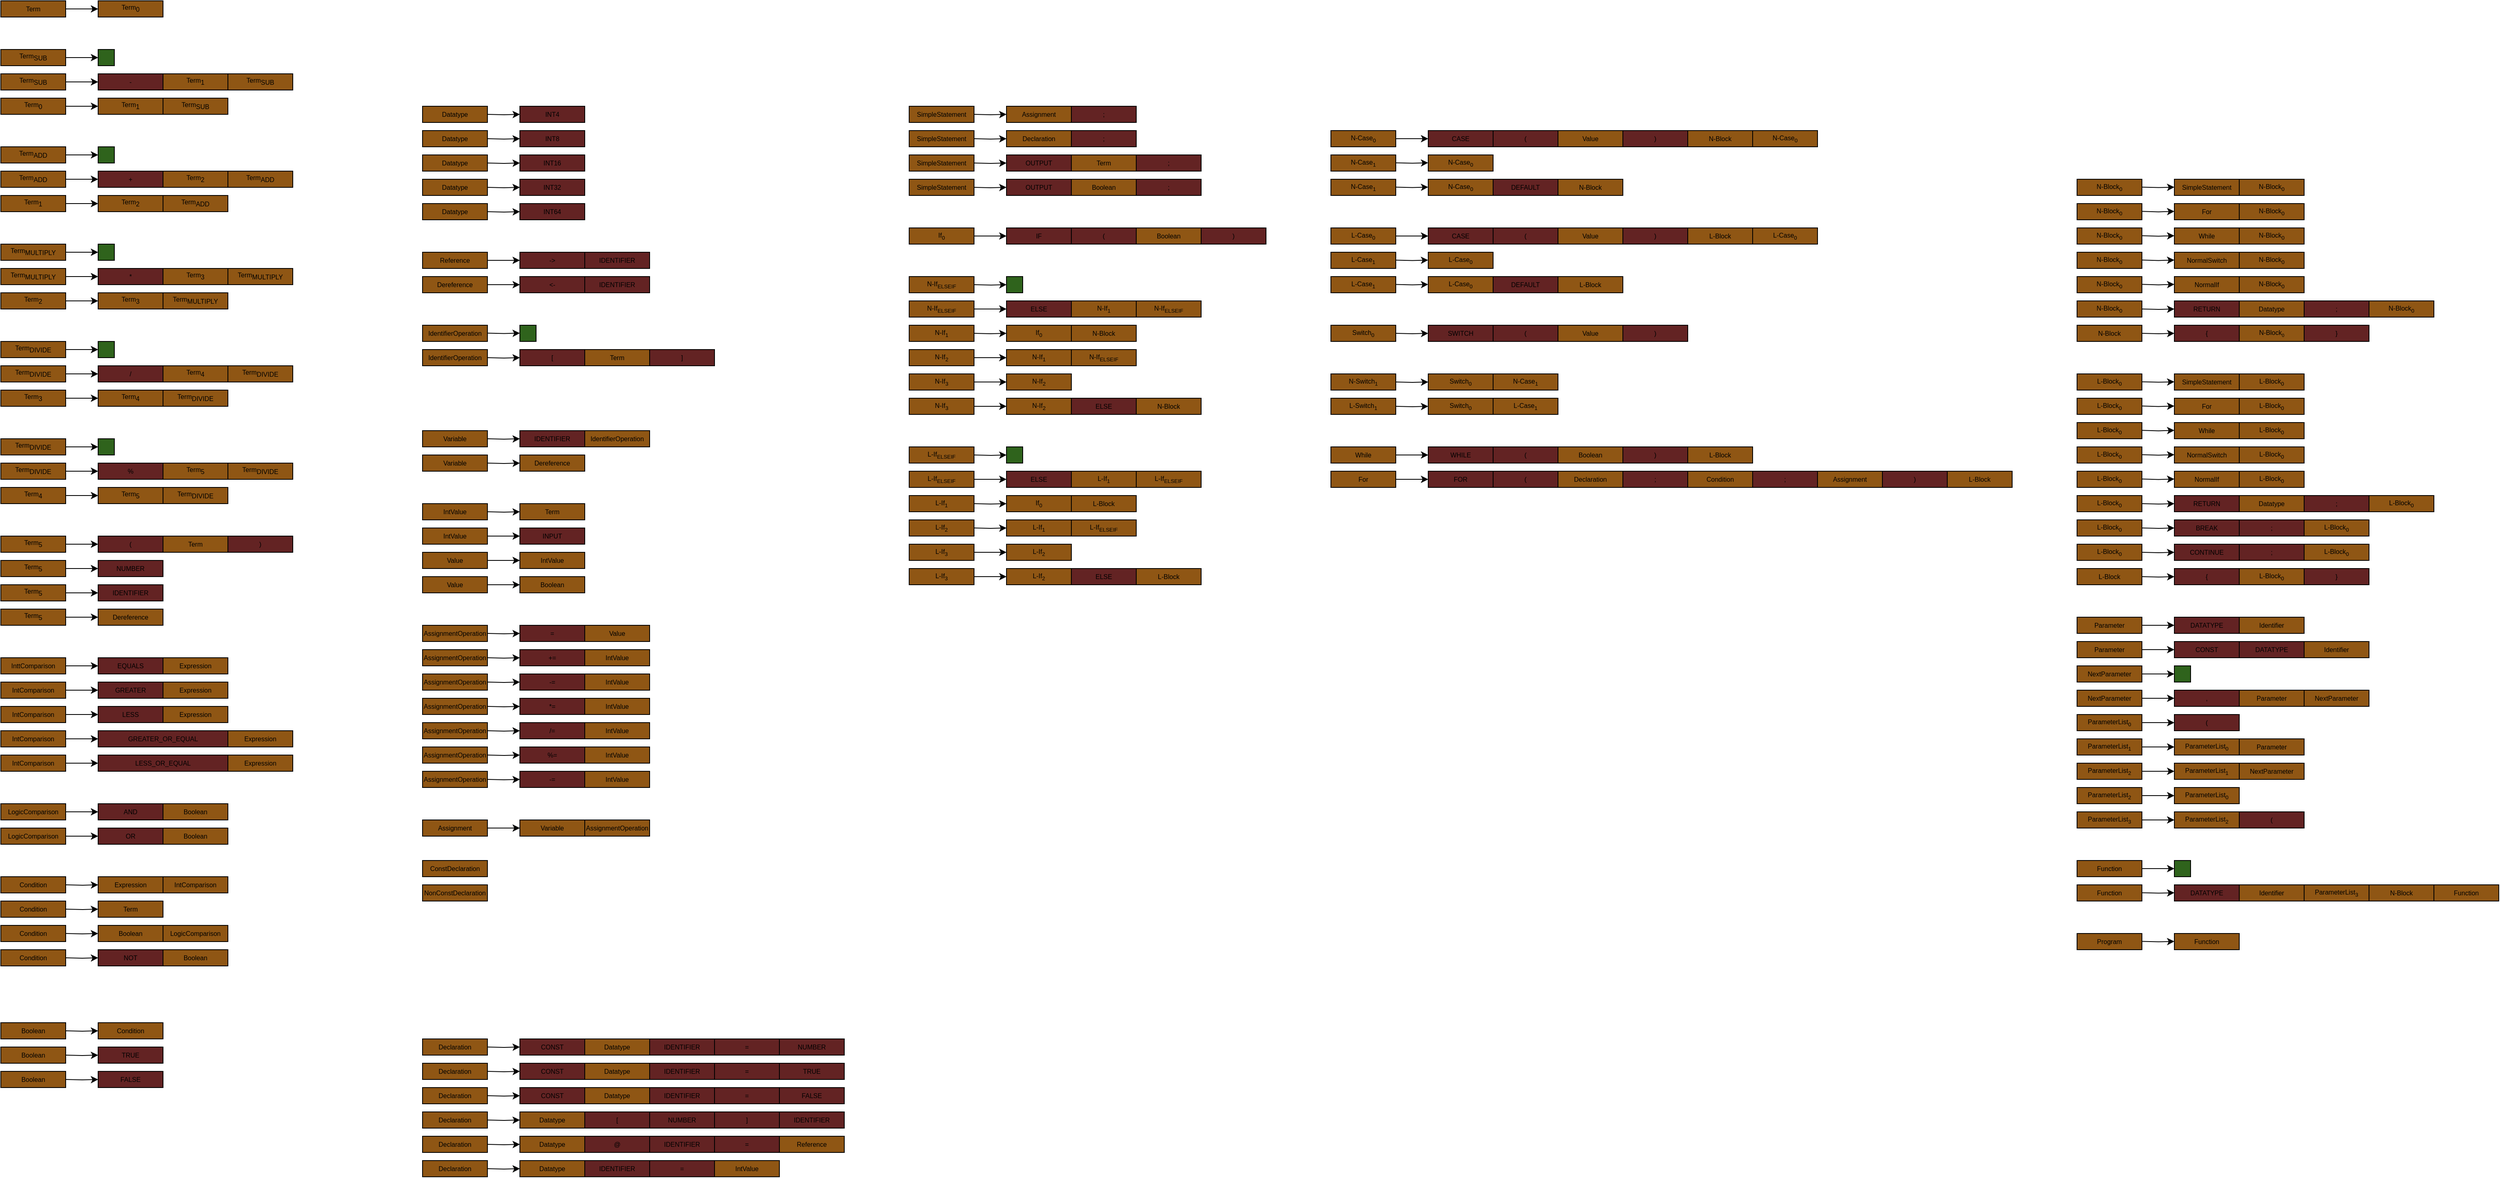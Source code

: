 <mxfile version="20.3.0" type="device"><diagram id="X6J-mmtWVSlv3Kn5K0js" name="Page-1"><mxGraphModel dx="4535" dy="2735" grid="1" gridSize="10" guides="1" tooltips="1" connect="1" arrows="1" fold="1" page="0" pageScale="1" pageWidth="827" pageHeight="1169" math="0" shadow="0"><root><mxCell id="0"/><mxCell id="1" parent="0"/><mxCell id="fISgWyd9nIq917m6D4iO-27" style="edgeStyle=orthogonalEdgeStyle;rounded=0;orthogonalLoop=1;jettySize=auto;html=1;entryX=0;entryY=0.5;entryDx=0;entryDy=0;fontSize=8;" parent="1" source="fISgWyd9nIq917m6D4iO-6" target="fISgWyd9nIq917m6D4iO-11" edge="1"><mxGeometry relative="1" as="geometry"/></mxCell><mxCell id="fISgWyd9nIq917m6D4iO-6" value="Term&lt;sub style=&quot;font-size: 8px;&quot;&gt;2&lt;/sub&gt;" style="rounded=0;whiteSpace=wrap;html=1;fillColor=#8F5614;fontSize=8;" parent="1" vertex="1"><mxGeometry x="80" y="230" width="80" height="20" as="geometry"/></mxCell><mxCell id="fISgWyd9nIq917m6D4iO-14" style="edgeStyle=orthogonalEdgeStyle;rounded=0;orthogonalLoop=1;jettySize=auto;html=1;entryX=0;entryY=0.5;entryDx=0;entryDy=0;fontSize=8;" parent="1" source="fISgWyd9nIq917m6D4iO-10" target="fISgWyd9nIq917m6D4iO-13" edge="1"><mxGeometry relative="1" as="geometry"/></mxCell><mxCell id="fISgWyd9nIq917m6D4iO-10" value="Term&lt;sub style=&quot;font-size: 8px;&quot;&gt;1&lt;/sub&gt;" style="rounded=0;whiteSpace=wrap;html=1;fillColor=#8F5614;fontSize=8;" parent="1" vertex="1"><mxGeometry x="80" y="110" width="80" height="20" as="geometry"/></mxCell><mxCell id="fISgWyd9nIq917m6D4iO-11" value="Term&lt;sub style=&quot;font-size: 8px;&quot;&gt;3&lt;/sub&gt;" style="rounded=0;whiteSpace=wrap;html=1;fillColor=#8F5614;fontSize=8;" parent="1" vertex="1"><mxGeometry x="200" y="230" width="80" height="20" as="geometry"/></mxCell><mxCell id="fISgWyd9nIq917m6D4iO-13" value="Term&lt;sub style=&quot;font-size: 8px;&quot;&gt;2&lt;/sub&gt;" style="rounded=0;whiteSpace=wrap;html=1;fillColor=#8F5614;fontSize=8;" parent="1" vertex="1"><mxGeometry x="200" y="110" width="80" height="20" as="geometry"/></mxCell><mxCell id="fISgWyd9nIq917m6D4iO-17" style="edgeStyle=orthogonalEdgeStyle;rounded=0;orthogonalLoop=1;jettySize=auto;html=1;entryX=0;entryY=0.5;entryDx=0;entryDy=0;fontSize=8;" parent="1" source="fISgWyd9nIq917m6D4iO-18" edge="1"><mxGeometry relative="1" as="geometry"><mxPoint x="200" as="targetPoint"/></mxGeometry></mxCell><mxCell id="fISgWyd9nIq917m6D4iO-18" value="Term&lt;sub style=&quot;font-size: 8px;&quot;&gt;0&lt;/sub&gt;" style="rounded=0;whiteSpace=wrap;html=1;fillColor=#8F5614;fontSize=8;" parent="1" vertex="1"><mxGeometry x="80" y="-10" width="80" height="20" as="geometry"/></mxCell><mxCell id="fISgWyd9nIq917m6D4iO-20" value="-" style="rounded=0;whiteSpace=wrap;html=1;fillColor=#632323;fontSize=8;" parent="1" vertex="1"><mxGeometry x="200" y="-40" width="80" height="20" as="geometry"/></mxCell><mxCell id="fISgWyd9nIq917m6D4iO-21" value="Term&lt;sub style=&quot;font-size: 8px;&quot;&gt;1&lt;/sub&gt;" style="rounded=0;whiteSpace=wrap;html=1;fillColor=#8F5614;fontSize=8;" parent="1" vertex="1"><mxGeometry x="280" y="-40" width="80" height="20" as="geometry"/></mxCell><mxCell id="fISgWyd9nIq917m6D4iO-31" style="edgeStyle=orthogonalEdgeStyle;rounded=0;orthogonalLoop=1;jettySize=auto;html=1;entryX=0;entryY=0.5;entryDx=0;entryDy=0;fontSize=8;" parent="1" source="fISgWyd9nIq917m6D4iO-32" target="fISgWyd9nIq917m6D4iO-34" edge="1"><mxGeometry relative="1" as="geometry"/></mxCell><mxCell id="fISgWyd9nIq917m6D4iO-32" value="Term&lt;sub style=&quot;font-size: 8px;&quot;&gt;3&lt;/sub&gt;" style="rounded=0;whiteSpace=wrap;html=1;fillColor=#8F5614;fontSize=8;" parent="1" vertex="1"><mxGeometry x="80" y="350" width="80" height="20" as="geometry"/></mxCell><mxCell id="fISgWyd9nIq917m6D4iO-34" value="Term&lt;sub style=&quot;font-size: 8px;&quot;&gt;4&lt;/sub&gt;" style="rounded=0;whiteSpace=wrap;html=1;fillColor=#8F5614;fontSize=8;" parent="1" vertex="1"><mxGeometry x="200" y="350" width="80" height="20" as="geometry"/></mxCell><mxCell id="fISgWyd9nIq917m6D4iO-36" style="edgeStyle=orthogonalEdgeStyle;rounded=0;orthogonalLoop=1;jettySize=auto;html=1;entryX=0;entryY=0.5;entryDx=0;entryDy=0;fontSize=8;" parent="1" source="fISgWyd9nIq917m6D4iO-37" target="fISgWyd9nIq917m6D4iO-39" edge="1"><mxGeometry relative="1" as="geometry"/></mxCell><mxCell id="fISgWyd9nIq917m6D4iO-37" value="Term&lt;sub style=&quot;font-size: 8px;&quot;&gt;4&lt;/sub&gt;" style="rounded=0;whiteSpace=wrap;html=1;fillColor=#8F5614;fontSize=8;" parent="1" vertex="1"><mxGeometry x="80" y="470" width="80" height="20" as="geometry"/></mxCell><mxCell id="fISgWyd9nIq917m6D4iO-39" value="Term&lt;sub style=&quot;font-size: 8px;&quot;&gt;5&lt;/sub&gt;" style="rounded=0;whiteSpace=wrap;html=1;fillColor=#8F5614;fontSize=8;" parent="1" vertex="1"><mxGeometry x="200" y="470" width="80" height="20" as="geometry"/></mxCell><mxCell id="fISgWyd9nIq917m6D4iO-43" style="edgeStyle=orthogonalEdgeStyle;rounded=0;orthogonalLoop=1;jettySize=auto;html=1;entryX=0;entryY=0.5;entryDx=0;entryDy=0;fontSize=8;" parent="1" source="fISgWyd9nIq917m6D4iO-41" target="fISgWyd9nIq917m6D4iO-42" edge="1"><mxGeometry relative="1" as="geometry"/></mxCell><mxCell id="fISgWyd9nIq917m6D4iO-41" value="Term&lt;sub style=&quot;font-size: 8px;&quot;&gt;5&lt;/sub&gt;" style="rounded=0;whiteSpace=wrap;html=1;fillColor=#8F5614;fontSize=8;" parent="1" vertex="1"><mxGeometry x="80" y="560" width="80" height="20" as="geometry"/></mxCell><mxCell id="fISgWyd9nIq917m6D4iO-42" value="NUMBER" style="rounded=0;whiteSpace=wrap;html=1;fillColor=#632323;fontSize=8;" parent="1" vertex="1"><mxGeometry x="200" y="560" width="80" height="20" as="geometry"/></mxCell><mxCell id="fISgWyd9nIq917m6D4iO-44" style="edgeStyle=orthogonalEdgeStyle;rounded=0;orthogonalLoop=1;jettySize=auto;html=1;entryX=0;entryY=0.5;entryDx=0;entryDy=0;fontSize=8;" parent="1" source="fISgWyd9nIq917m6D4iO-45" target="fISgWyd9nIq917m6D4iO-46" edge="1"><mxGeometry relative="1" as="geometry"/></mxCell><mxCell id="fISgWyd9nIq917m6D4iO-45" value="Term&lt;sub style=&quot;font-size: 8px;&quot;&gt;5&lt;/sub&gt;" style="rounded=0;whiteSpace=wrap;html=1;fillColor=#8F5614;fontSize=8;" parent="1" vertex="1"><mxGeometry x="80" y="590" width="80" height="20" as="geometry"/></mxCell><mxCell id="fISgWyd9nIq917m6D4iO-46" value="IDENTIFIER" style="rounded=0;whiteSpace=wrap;html=1;fillColor=#632323;fontSize=8;" parent="1" vertex="1"><mxGeometry x="200" y="590" width="80" height="20" as="geometry"/></mxCell><mxCell id="fISgWyd9nIq917m6D4iO-59" value="GREATER" style="rounded=0;whiteSpace=wrap;html=1;fillColor=#632323;fontSize=8;" parent="1" vertex="1"><mxGeometry x="200" y="710" width="80" height="20" as="geometry"/></mxCell><mxCell id="fISgWyd9nIq917m6D4iO-61" value="Expression" style="rounded=0;whiteSpace=wrap;html=1;fillColor=#8F5614;fontSize=8;" parent="1" vertex="1"><mxGeometry x="280" y="710" width="80" height="20" as="geometry"/></mxCell><mxCell id="fISgWyd9nIq917m6D4iO-64" value="LESS" style="rounded=0;whiteSpace=wrap;html=1;fillColor=#632323;fontSize=8;" parent="1" vertex="1"><mxGeometry x="200" y="740" width="80" height="20" as="geometry"/></mxCell><mxCell id="fISgWyd9nIq917m6D4iO-66" value="Expression" style="rounded=0;whiteSpace=wrap;html=1;fillColor=#8F5614;fontSize=8;" parent="1" vertex="1"><mxGeometry x="280" y="740" width="80" height="20" as="geometry"/></mxCell><mxCell id="fISgWyd9nIq917m6D4iO-69" value="GREATER_OR_EQUAL" style="rounded=0;whiteSpace=wrap;html=1;fillColor=#632323;fontSize=8;" parent="1" vertex="1"><mxGeometry x="200" y="770" width="160" height="20" as="geometry"/></mxCell><mxCell id="fISgWyd9nIq917m6D4iO-71" value="Expression" style="rounded=0;whiteSpace=wrap;html=1;fillColor=#8F5614;fontSize=8;" parent="1" vertex="1"><mxGeometry x="360" y="770" width="80" height="20" as="geometry"/></mxCell><mxCell id="fISgWyd9nIq917m6D4iO-72" style="edgeStyle=orthogonalEdgeStyle;rounded=0;orthogonalLoop=1;jettySize=auto;html=1;entryX=0;entryY=0.5;entryDx=0;entryDy=0;fontSize=8;" parent="1" target="fISgWyd9nIq917m6D4iO-75" edge="1"><mxGeometry relative="1" as="geometry"><mxPoint x="160" y="960" as="sourcePoint"/></mxGeometry></mxCell><mxCell id="fISgWyd9nIq917m6D4iO-74" value="LESS_OR_EQUAL" style="rounded=0;whiteSpace=wrap;html=1;fillColor=#632323;fontSize=8;" parent="1" vertex="1"><mxGeometry x="200" y="800" width="160" height="20" as="geometry"/></mxCell><mxCell id="fISgWyd9nIq917m6D4iO-75" value="Expression" style="rounded=0;whiteSpace=wrap;html=1;fillColor=#8F5614;fontSize=8;" parent="1" vertex="1"><mxGeometry x="200" y="950" width="80" height="20" as="geometry"/></mxCell><mxCell id="fISgWyd9nIq917m6D4iO-76" value="Expression" style="rounded=0;whiteSpace=wrap;html=1;fillColor=#8F5614;fontSize=8;" parent="1" vertex="1"><mxGeometry x="360" y="800" width="80" height="20" as="geometry"/></mxCell><mxCell id="fISgWyd9nIq917m6D4iO-81" value="EQUALS" style="rounded=0;whiteSpace=wrap;html=1;fillColor=#632323;fontSize=8;" parent="1" vertex="1"><mxGeometry x="200" y="680" width="80" height="20" as="geometry"/></mxCell><mxCell id="fISgWyd9nIq917m6D4iO-83" value="Expression" style="rounded=0;whiteSpace=wrap;html=1;fillColor=#8F5614;fontSize=8;" parent="1" vertex="1"><mxGeometry x="280" y="680" width="80" height="20" as="geometry"/></mxCell><mxCell id="fISgWyd9nIq917m6D4iO-105" style="edgeStyle=orthogonalEdgeStyle;rounded=0;orthogonalLoop=1;jettySize=auto;html=1;fontSize=8;" parent="1" source="fISgWyd9nIq917m6D4iO-106" edge="1"><mxGeometry relative="1" as="geometry"><mxPoint x="200" y="540" as="targetPoint"/></mxGeometry></mxCell><mxCell id="fISgWyd9nIq917m6D4iO-106" value="Term&lt;sub style=&quot;font-size: 8px;&quot;&gt;5&lt;/sub&gt;" style="rounded=0;whiteSpace=wrap;html=1;fillColor=#8F5614;fontSize=8;" parent="1" vertex="1"><mxGeometry x="80" y="530" width="80" height="20" as="geometry"/></mxCell><mxCell id="fISgWyd9nIq917m6D4iO-107" value="Term" style="rounded=0;whiteSpace=wrap;html=1;fillColor=#8F5614;fontSize=8;" parent="1" vertex="1"><mxGeometry x="280" y="530" width="80" height="20" as="geometry"/></mxCell><mxCell id="fISgWyd9nIq917m6D4iO-108" value=")" style="rounded=0;whiteSpace=wrap;html=1;fillColor=#632323;fontSize=8;" parent="1" vertex="1"><mxGeometry x="360" y="530" width="80" height="20" as="geometry"/></mxCell><mxCell id="fISgWyd9nIq917m6D4iO-110" value="(" style="rounded=0;whiteSpace=wrap;html=1;fillColor=#632323;fontSize=8;" parent="1" vertex="1"><mxGeometry x="200" y="530" width="80" height="20" as="geometry"/></mxCell><mxCell id="fISgWyd9nIq917m6D4iO-111" style="edgeStyle=orthogonalEdgeStyle;rounded=0;orthogonalLoop=1;jettySize=auto;html=1;fontSize=8;" parent="1" source="fISgWyd9nIq917m6D4iO-112" edge="1"><mxGeometry relative="1" as="geometry"><mxPoint x="200" y="-120" as="targetPoint"/></mxGeometry></mxCell><mxCell id="fISgWyd9nIq917m6D4iO-112" value="Term" style="rounded=0;whiteSpace=wrap;html=1;fillColor=#8F5614;fontSize=8;" parent="1" vertex="1"><mxGeometry x="80" y="-130" width="80" height="20" as="geometry"/></mxCell><mxCell id="fISgWyd9nIq917m6D4iO-113" value="Term&lt;sub style=&quot;font-size: 8px;&quot;&gt;0&lt;/sub&gt;" style="rounded=0;whiteSpace=wrap;html=1;fillColor=#8F5614;fontSize=8;" parent="1" vertex="1"><mxGeometry x="200" y="-130" width="80" height="20" as="geometry"/></mxCell><mxCell id="fISgWyd9nIq917m6D4iO-121" style="edgeStyle=orthogonalEdgeStyle;rounded=0;orthogonalLoop=1;jettySize=auto;html=1;entryX=0;entryY=0.5;entryDx=0;entryDy=0;fontSize=8;" parent="1" target="fISgWyd9nIq917m6D4iO-122" edge="1"><mxGeometry relative="1" as="geometry"><mxPoint x="160" y="990" as="sourcePoint"/></mxGeometry></mxCell><mxCell id="fISgWyd9nIq917m6D4iO-122" value="Term" style="rounded=0;whiteSpace=wrap;html=1;fillColor=#8F5614;fontSize=8;" parent="1" vertex="1"><mxGeometry x="200" y="980" width="80" height="20" as="geometry"/></mxCell><mxCell id="fISgWyd9nIq917m6D4iO-124" style="edgeStyle=orthogonalEdgeStyle;rounded=0;orthogonalLoop=1;jettySize=auto;html=1;entryX=0;entryY=0.5;entryDx=0;entryDy=0;fontSize=8;" parent="1" edge="1"><mxGeometry relative="1" as="geometry"><mxPoint x="160" y="1170" as="sourcePoint"/><mxPoint x="200" y="1170" as="targetPoint"/></mxGeometry></mxCell><mxCell id="fISgWyd9nIq917m6D4iO-126" value="Boolean" style="rounded=0;whiteSpace=wrap;html=1;fillColor=#8F5614;fontSize=8;" parent="1" vertex="1"><mxGeometry x="80" y="1160" width="80" height="20" as="geometry"/></mxCell><mxCell id="fISgWyd9nIq917m6D4iO-127" value="TRUE" style="rounded=0;whiteSpace=wrap;html=1;fillColor=#632323;fontSize=8;" parent="1" vertex="1"><mxGeometry x="200" y="1160" width="80" height="20" as="geometry"/></mxCell><mxCell id="fISgWyd9nIq917m6D4iO-128" style="edgeStyle=orthogonalEdgeStyle;rounded=0;orthogonalLoop=1;jettySize=auto;html=1;entryX=0;entryY=0.5;entryDx=0;entryDy=0;fontSize=8;" parent="1" edge="1"><mxGeometry relative="1" as="geometry"><mxPoint x="160" y="1200" as="sourcePoint"/><mxPoint x="200" y="1200" as="targetPoint"/></mxGeometry></mxCell><mxCell id="fISgWyd9nIq917m6D4iO-129" value="Boolean" style="rounded=0;whiteSpace=wrap;html=1;fillColor=#8F5614;fontSize=8;" parent="1" vertex="1"><mxGeometry x="80" y="1190" width="80" height="20" as="geometry"/></mxCell><mxCell id="fISgWyd9nIq917m6D4iO-130" value="FALSE" style="rounded=0;whiteSpace=wrap;html=1;fillColor=#632323;fontSize=8;" parent="1" vertex="1"><mxGeometry x="200" y="1190" width="80" height="20" as="geometry"/></mxCell><mxCell id="fISgWyd9nIq917m6D4iO-131" style="edgeStyle=orthogonalEdgeStyle;rounded=0;orthogonalLoop=1;jettySize=auto;html=1;entryX=0;entryY=0.5;entryDx=0;entryDy=0;fontSize=8;" parent="1" edge="1"><mxGeometry relative="1" as="geometry"><mxPoint x="680" y="10" as="sourcePoint"/><mxPoint x="720" y="10" as="targetPoint"/></mxGeometry></mxCell><mxCell id="fISgWyd9nIq917m6D4iO-132" value="Datatype" style="rounded=0;whiteSpace=wrap;html=1;fillColor=#8F5614;fontSize=8;" parent="1" vertex="1"><mxGeometry x="600" width="80" height="20" as="geometry"/></mxCell><mxCell id="fISgWyd9nIq917m6D4iO-133" value="INT4" style="rounded=0;whiteSpace=wrap;html=1;fillColor=#632323;fontSize=8;" parent="1" vertex="1"><mxGeometry x="720" width="80" height="20" as="geometry"/></mxCell><mxCell id="fISgWyd9nIq917m6D4iO-134" style="edgeStyle=orthogonalEdgeStyle;rounded=0;orthogonalLoop=1;jettySize=auto;html=1;entryX=0;entryY=0.5;entryDx=0;entryDy=0;fontSize=8;" parent="1" edge="1"><mxGeometry relative="1" as="geometry"><mxPoint x="680" y="40" as="sourcePoint"/><mxPoint x="720" y="40" as="targetPoint"/></mxGeometry></mxCell><mxCell id="fISgWyd9nIq917m6D4iO-135" value="Datatype" style="rounded=0;whiteSpace=wrap;html=1;fillColor=#8F5614;fontSize=8;" parent="1" vertex="1"><mxGeometry x="600" y="30" width="80" height="20" as="geometry"/></mxCell><mxCell id="fISgWyd9nIq917m6D4iO-136" value="INT8" style="rounded=0;whiteSpace=wrap;html=1;fillColor=#632323;fontSize=8;" parent="1" vertex="1"><mxGeometry x="720" y="30" width="80" height="20" as="geometry"/></mxCell><mxCell id="fISgWyd9nIq917m6D4iO-137" style="edgeStyle=orthogonalEdgeStyle;rounded=0;orthogonalLoop=1;jettySize=auto;html=1;entryX=0;entryY=0.5;entryDx=0;entryDy=0;fontSize=8;" parent="1" edge="1"><mxGeometry relative="1" as="geometry"><mxPoint x="680" y="70" as="sourcePoint"/><mxPoint x="720" y="70" as="targetPoint"/></mxGeometry></mxCell><mxCell id="fISgWyd9nIq917m6D4iO-138" value="Datatype" style="rounded=0;whiteSpace=wrap;html=1;fillColor=#8F5614;fontSize=8;" parent="1" vertex="1"><mxGeometry x="600" y="60" width="80" height="20" as="geometry"/></mxCell><mxCell id="fISgWyd9nIq917m6D4iO-139" value="INT16" style="rounded=0;whiteSpace=wrap;html=1;fillColor=#632323;fontSize=8;" parent="1" vertex="1"><mxGeometry x="720" y="60" width="80" height="20" as="geometry"/></mxCell><mxCell id="fISgWyd9nIq917m6D4iO-140" style="edgeStyle=orthogonalEdgeStyle;rounded=0;orthogonalLoop=1;jettySize=auto;html=1;entryX=0;entryY=0.5;entryDx=0;entryDy=0;fontSize=8;" parent="1" edge="1"><mxGeometry relative="1" as="geometry"><mxPoint x="680" y="100" as="sourcePoint"/><mxPoint x="720" y="100" as="targetPoint"/></mxGeometry></mxCell><mxCell id="fISgWyd9nIq917m6D4iO-141" value="Datatype" style="rounded=0;whiteSpace=wrap;html=1;fillColor=#8F5614;fontSize=8;" parent="1" vertex="1"><mxGeometry x="600" y="90" width="80" height="20" as="geometry"/></mxCell><mxCell id="fISgWyd9nIq917m6D4iO-142" value="INT32" style="rounded=0;whiteSpace=wrap;html=1;fillColor=#632323;fontSize=8;" parent="1" vertex="1"><mxGeometry x="720" y="90" width="80" height="20" as="geometry"/></mxCell><mxCell id="fISgWyd9nIq917m6D4iO-143" style="edgeStyle=orthogonalEdgeStyle;rounded=0;orthogonalLoop=1;jettySize=auto;html=1;entryX=0;entryY=0.5;entryDx=0;entryDy=0;fontSize=8;" parent="1" edge="1"><mxGeometry relative="1" as="geometry"><mxPoint x="680" y="130" as="sourcePoint"/><mxPoint x="720" y="130" as="targetPoint"/></mxGeometry></mxCell><mxCell id="fISgWyd9nIq917m6D4iO-144" value="Datatype" style="rounded=0;whiteSpace=wrap;html=1;fillColor=#8F5614;fontSize=8;" parent="1" vertex="1"><mxGeometry x="600" y="120" width="80" height="20" as="geometry"/></mxCell><mxCell id="fISgWyd9nIq917m6D4iO-145" value="INT64" style="rounded=0;whiteSpace=wrap;html=1;fillColor=#632323;fontSize=8;" parent="1" vertex="1"><mxGeometry x="720" y="120" width="80" height="20" as="geometry"/></mxCell><mxCell id="fISgWyd9nIq917m6D4iO-146" style="edgeStyle=orthogonalEdgeStyle;rounded=0;orthogonalLoop=1;jettySize=auto;html=1;entryX=0;entryY=0.5;entryDx=0;entryDy=0;fontSize=8;" parent="1" edge="1"><mxGeometry relative="1" as="geometry"><mxPoint x="680" y="650" as="sourcePoint"/><mxPoint x="720" y="650" as="targetPoint"/></mxGeometry></mxCell><mxCell id="fISgWyd9nIq917m6D4iO-147" value="AssignmentOperation" style="rounded=0;whiteSpace=wrap;html=1;fillColor=#8F5614;fontSize=8;" parent="1" vertex="1"><mxGeometry x="600" y="640" width="80" height="20" as="geometry"/></mxCell><mxCell id="fISgWyd9nIq917m6D4iO-149" value="=" style="rounded=0;whiteSpace=wrap;html=1;fillColor=#632323;fontSize=8;" parent="1" vertex="1"><mxGeometry x="720" y="640" width="80" height="20" as="geometry"/></mxCell><mxCell id="fISgWyd9nIq917m6D4iO-151" value="Value" style="rounded=0;whiteSpace=wrap;html=1;fillColor=#8F5614;fontSize=8;" parent="1" vertex="1"><mxGeometry x="800" y="640" width="80" height="20" as="geometry"/></mxCell><mxCell id="fISgWyd9nIq917m6D4iO-159" style="edgeStyle=orthogonalEdgeStyle;rounded=0;orthogonalLoop=1;jettySize=auto;html=1;entryX=0;entryY=0.5;entryDx=0;entryDy=0;fontSize=8;" parent="1" edge="1"><mxGeometry relative="1" as="geometry"><mxPoint x="1280" y="10" as="sourcePoint"/><mxPoint x="1320" y="10" as="targetPoint"/></mxGeometry></mxCell><mxCell id="fISgWyd9nIq917m6D4iO-162" value="Assignment" style="rounded=0;whiteSpace=wrap;html=1;fillColor=#8F5614;fontSize=8;" parent="1" vertex="1"><mxGeometry x="1320" width="80" height="20" as="geometry"/></mxCell><mxCell id="fISgWyd9nIq917m6D4iO-164" value=";" style="rounded=0;whiteSpace=wrap;html=1;fillColor=#632323;fontSize=8;" parent="1" vertex="1"><mxGeometry x="1400" width="80" height="20" as="geometry"/></mxCell><mxCell id="fISgWyd9nIq917m6D4iO-165" style="edgeStyle=orthogonalEdgeStyle;rounded=0;orthogonalLoop=1;jettySize=auto;html=1;entryX=0;entryY=0.5;entryDx=0;entryDy=0;fontSize=8;" parent="1" edge="1"><mxGeometry relative="1" as="geometry"><mxPoint x="680" y="1310" as="sourcePoint"/><mxPoint x="720" y="1310" as="targetPoint"/></mxGeometry></mxCell><mxCell id="fISgWyd9nIq917m6D4iO-167" value="Declaration" style="rounded=0;whiteSpace=wrap;html=1;fillColor=#8F5614;fontSize=8;" parent="1" vertex="1"><mxGeometry x="600" y="1300" width="80" height="20" as="geometry"/></mxCell><mxCell id="fISgWyd9nIq917m6D4iO-169" value="Datatype" style="rounded=0;whiteSpace=wrap;html=1;fillColor=#8F5614;fontSize=8;" parent="1" vertex="1"><mxGeometry x="720" y="1300" width="80" height="20" as="geometry"/></mxCell><mxCell id="fISgWyd9nIq917m6D4iO-170" style="edgeStyle=orthogonalEdgeStyle;rounded=0;orthogonalLoop=1;jettySize=auto;html=1;entryX=0;entryY=0.5;entryDx=0;entryDy=0;fontSize=8;" parent="1" edge="1"><mxGeometry relative="1" as="geometry"><mxPoint x="1280" y="40" as="sourcePoint"/><mxPoint x="1320" y="40" as="targetPoint"/></mxGeometry></mxCell><mxCell id="fISgWyd9nIq917m6D4iO-171" value="Declaration" style="rounded=0;whiteSpace=wrap;html=1;fillColor=#8F5614;fontSize=8;" parent="1" vertex="1"><mxGeometry x="1320" y="30" width="80" height="20" as="geometry"/></mxCell><mxCell id="fISgWyd9nIq917m6D4iO-173" value=";" style="rounded=0;whiteSpace=wrap;html=1;fillColor=#632323;fontSize=8;" parent="1" vertex="1"><mxGeometry x="1400" y="30" width="80" height="20" as="geometry"/></mxCell><mxCell id="fISgWyd9nIq917m6D4iO-178" value="+=" style="rounded=0;whiteSpace=wrap;html=1;fillColor=#632323;fontSize=8;" parent="1" vertex="1"><mxGeometry x="720" y="670" width="80" height="20" as="geometry"/></mxCell><mxCell id="fISgWyd9nIq917m6D4iO-184" value="-=" style="rounded=0;whiteSpace=wrap;html=1;fillColor=#632323;fontSize=8;" parent="1" vertex="1"><mxGeometry x="720" y="700" width="80" height="20" as="geometry"/></mxCell><mxCell id="fISgWyd9nIq917m6D4iO-190" value="*=" style="rounded=0;whiteSpace=wrap;html=1;fillColor=#632323;fontSize=8;" parent="1" vertex="1"><mxGeometry x="720" y="730" width="80" height="20" as="geometry"/></mxCell><mxCell id="fISgWyd9nIq917m6D4iO-196" value="/=" style="rounded=0;whiteSpace=wrap;html=1;fillColor=#632323;fontSize=8;" parent="1" vertex="1"><mxGeometry x="720" y="760" width="80" height="20" as="geometry"/></mxCell><mxCell id="fISgWyd9nIq917m6D4iO-202" value="%=" style="rounded=0;whiteSpace=wrap;html=1;fillColor=#632323;fontSize=8;" parent="1" vertex="1"><mxGeometry x="720" y="790" width="80" height="20" as="geometry"/></mxCell><mxCell id="fISgWyd9nIq917m6D4iO-208" value="-=" style="rounded=0;whiteSpace=wrap;html=1;fillColor=#632323;fontSize=8;" parent="1" vertex="1"><mxGeometry x="720" y="820" width="80" height="20" as="geometry"/></mxCell><mxCell id="fISgWyd9nIq917m6D4iO-222" style="edgeStyle=orthogonalEdgeStyle;rounded=0;orthogonalLoop=1;jettySize=auto;html=1;entryX=0;entryY=0.5;entryDx=0;entryDy=0;fontSize=8;" parent="1" edge="1"><mxGeometry relative="1" as="geometry"><mxPoint x="160" y="1020" as="sourcePoint"/><mxPoint x="200" y="1020" as="targetPoint"/></mxGeometry></mxCell><mxCell id="fISgWyd9nIq917m6D4iO-224" value="AND" style="rounded=0;whiteSpace=wrap;html=1;fillColor=#632323;fontSize=8;" parent="1" vertex="1"><mxGeometry x="200" y="860" width="80" height="20" as="geometry"/></mxCell><mxCell id="fISgWyd9nIq917m6D4iO-225" value="Boolean" style="rounded=0;whiteSpace=wrap;html=1;fillColor=#8F5614;fontSize=8;" parent="1" vertex="1"><mxGeometry x="200" y="1010" width="80" height="20" as="geometry"/></mxCell><mxCell id="fISgWyd9nIq917m6D4iO-226" value="Boolean" style="rounded=0;whiteSpace=wrap;html=1;fillColor=#8F5614;fontSize=8;" parent="1" vertex="1"><mxGeometry x="280" y="860" width="80" height="20" as="geometry"/></mxCell><mxCell id="fISgWyd9nIq917m6D4iO-229" value="OR" style="rounded=0;whiteSpace=wrap;html=1;fillColor=#632323;fontSize=8;" parent="1" vertex="1"><mxGeometry x="200" y="890" width="80" height="20" as="geometry"/></mxCell><mxCell id="fISgWyd9nIq917m6D4iO-231" value="Boolean" style="rounded=0;whiteSpace=wrap;html=1;fillColor=#8F5614;fontSize=8;" parent="1" vertex="1"><mxGeometry x="280" y="890" width="80" height="20" as="geometry"/></mxCell><mxCell id="fISgWyd9nIq917m6D4iO-232" style="edgeStyle=orthogonalEdgeStyle;rounded=0;orthogonalLoop=1;jettySize=auto;html=1;entryX=0;entryY=0.5;entryDx=0;entryDy=0;fontSize=8;" parent="1" edge="1"><mxGeometry relative="1" as="geometry"><mxPoint x="160" y="1050" as="sourcePoint"/><mxPoint x="200" y="1050" as="targetPoint"/></mxGeometry></mxCell><mxCell id="fISgWyd9nIq917m6D4iO-234" value="NOT" style="rounded=0;whiteSpace=wrap;html=1;fillColor=#632323;fontSize=8;" parent="1" vertex="1"><mxGeometry x="200" y="1040" width="80" height="20" as="geometry"/></mxCell><mxCell id="fISgWyd9nIq917m6D4iO-236" value="Boolean" style="rounded=0;whiteSpace=wrap;html=1;fillColor=#8F5614;fontSize=8;" parent="1" vertex="1"><mxGeometry x="280" y="1040" width="80" height="20" as="geometry"/></mxCell><mxCell id="fISgWyd9nIq917m6D4iO-237" style="edgeStyle=orthogonalEdgeStyle;rounded=0;orthogonalLoop=1;jettySize=auto;html=1;entryX=0;entryY=0.5;entryDx=0;entryDy=0;fontSize=8;" parent="1" edge="1"><mxGeometry relative="1" as="geometry"><mxPoint x="680" y="1160" as="sourcePoint"/><mxPoint x="720" y="1160" as="targetPoint"/></mxGeometry></mxCell><mxCell id="fISgWyd9nIq917m6D4iO-240" value="Datatype" style="rounded=0;whiteSpace=wrap;html=1;fillColor=#8F5614;fontSize=8;" parent="1" vertex="1"><mxGeometry x="800" y="1150" width="80" height="20" as="geometry"/></mxCell><mxCell id="fISgWyd9nIq917m6D4iO-241" value="CONST" style="rounded=0;whiteSpace=wrap;html=1;fillColor=#632323;fontSize=8;" parent="1" vertex="1"><mxGeometry x="720" y="1150" width="80" height="20" as="geometry"/></mxCell><mxCell id="zeSLHF2E5xvUvNJItv3z-12" style="edgeStyle=orthogonalEdgeStyle;rounded=0;orthogonalLoop=1;jettySize=auto;html=1;entryX=0;entryY=0.5;entryDx=0;entryDy=0;fontSize=8;" parent="1" edge="1"><mxGeometry relative="1" as="geometry"><mxPoint x="680" y="1280" as="sourcePoint"/><mxPoint x="720" y="1280" as="targetPoint"/></mxGeometry></mxCell><mxCell id="zeSLHF2E5xvUvNJItv3z-14" value="IDENTIFIER" style="rounded=0;whiteSpace=wrap;html=1;fillColor=#632323;fontSize=8;" parent="1" vertex="1"><mxGeometry x="880" y="1270" width="80" height="20" as="geometry"/></mxCell><mxCell id="zeSLHF2E5xvUvNJItv3z-15" value="=" style="rounded=0;whiteSpace=wrap;html=1;fillColor=#632323;fontSize=8;" parent="1" vertex="1"><mxGeometry x="960" y="1270" width="80" height="20" as="geometry"/></mxCell><mxCell id="zeSLHF2E5xvUvNJItv3z-22" value="@" style="rounded=0;whiteSpace=wrap;html=1;fillColor=#632323;fontSize=8;" parent="1" vertex="1"><mxGeometry x="800" y="1270" width="80" height="20" as="geometry"/></mxCell><mxCell id="zeSLHF2E5xvUvNJItv3z-23" value="-&amp;gt;" style="rounded=0;whiteSpace=wrap;html=1;fillColor=#632323;fontSize=8;" parent="1" vertex="1"><mxGeometry x="720" y="180" width="80" height="20" as="geometry"/></mxCell><mxCell id="zeSLHF2E5xvUvNJItv3z-24" value="Datatype" style="rounded=0;whiteSpace=wrap;html=1;fillColor=#8F5614;fontSize=8;" parent="1" vertex="1"><mxGeometry x="720" y="1270" width="80" height="20" as="geometry"/></mxCell><mxCell id="zeSLHF2E5xvUvNJItv3z-32" style="edgeStyle=orthogonalEdgeStyle;rounded=0;orthogonalLoop=1;jettySize=auto;html=1;entryX=0;entryY=0.5;entryDx=0;entryDy=0;fontSize=8;" parent="1" source="zeSLHF2E5xvUvNJItv3z-25" target="zeSLHF2E5xvUvNJItv3z-23" edge="1"><mxGeometry relative="1" as="geometry"/></mxCell><mxCell id="zeSLHF2E5xvUvNJItv3z-25" value="Reference" style="rounded=0;whiteSpace=wrap;html=1;fillColor=#8F5614;fontSize=8;" parent="1" vertex="1"><mxGeometry x="600" y="180" width="80" height="20" as="geometry"/></mxCell><mxCell id="zeSLHF2E5xvUvNJItv3z-31" style="edgeStyle=orthogonalEdgeStyle;rounded=0;orthogonalLoop=1;jettySize=auto;html=1;entryX=0;entryY=0.5;entryDx=0;entryDy=0;fontSize=8;" parent="1" source="zeSLHF2E5xvUvNJItv3z-26" target="zeSLHF2E5xvUvNJItv3z-28" edge="1"><mxGeometry relative="1" as="geometry"/></mxCell><mxCell id="zeSLHF2E5xvUvNJItv3z-26" value="Dereference" style="rounded=0;whiteSpace=wrap;html=1;fillColor=#8F5614;fontSize=8;" parent="1" vertex="1"><mxGeometry x="600" y="210" width="80" height="20" as="geometry"/></mxCell><mxCell id="zeSLHF2E5xvUvNJItv3z-28" value="&amp;lt;-" style="rounded=0;whiteSpace=wrap;html=1;fillColor=#632323;fontSize=8;" parent="1" vertex="1"><mxGeometry x="720" y="210" width="80" height="20" as="geometry"/></mxCell><mxCell id="zeSLHF2E5xvUvNJItv3z-29" value="IDENTIFIER" style="rounded=0;whiteSpace=wrap;html=1;fillColor=#632323;fontSize=8;" parent="1" vertex="1"><mxGeometry x="800" y="180" width="80" height="20" as="geometry"/></mxCell><mxCell id="zeSLHF2E5xvUvNJItv3z-30" value="IDENTIFIER" style="rounded=0;whiteSpace=wrap;html=1;fillColor=#632323;fontSize=8;" parent="1" vertex="1"><mxGeometry x="800" y="210" width="80" height="20" as="geometry"/></mxCell><mxCell id="zeSLHF2E5xvUvNJItv3z-33" value="Reference" style="rounded=0;whiteSpace=wrap;html=1;fillColor=#8F5614;fontSize=8;" parent="1" vertex="1"><mxGeometry x="1040" y="1270" width="80" height="20" as="geometry"/></mxCell><mxCell id="zeSLHF2E5xvUvNJItv3z-46" value="IDENTIFIER" style="rounded=0;whiteSpace=wrap;html=1;fillColor=#632323;fontSize=8;" parent="1" vertex="1"><mxGeometry x="800" y="1300" width="80" height="20" as="geometry"/></mxCell><mxCell id="zeSLHF2E5xvUvNJItv3z-47" value="=" style="rounded=0;whiteSpace=wrap;html=1;fillColor=#632323;fontSize=8;" parent="1" vertex="1"><mxGeometry x="880" y="1300" width="80" height="20" as="geometry"/></mxCell><mxCell id="zeSLHF2E5xvUvNJItv3z-49" value="IDENTIFIER" style="rounded=0;whiteSpace=wrap;html=1;fillColor=#632323;fontSize=8;" parent="1" vertex="1"><mxGeometry x="880" y="1150" width="80" height="20" as="geometry"/></mxCell><mxCell id="zeSLHF2E5xvUvNJItv3z-50" value="=" style="rounded=0;whiteSpace=wrap;html=1;fillColor=#632323;fontSize=8;" parent="1" vertex="1"><mxGeometry x="960" y="1150" width="80" height="20" as="geometry"/></mxCell><mxCell id="zeSLHF2E5xvUvNJItv3z-52" value="Declaration" style="rounded=0;whiteSpace=wrap;html=1;fillColor=#8F5614;fontSize=8;" parent="1" vertex="1"><mxGeometry x="600" y="1150" width="80" height="20" as="geometry"/></mxCell><mxCell id="zeSLHF2E5xvUvNJItv3z-53" value="Declaration" style="rounded=0;whiteSpace=wrap;html=1;fillColor=#8F5614;fontSize=8;" parent="1" vertex="1"><mxGeometry x="600" y="1270" width="80" height="20" as="geometry"/></mxCell><mxCell id="zeSLHF2E5xvUvNJItv3z-57" style="edgeStyle=orthogonalEdgeStyle;rounded=0;orthogonalLoop=1;jettySize=auto;html=1;entryX=0;entryY=0.5;entryDx=0;entryDy=0;fontSize=8;" parent="1" edge="1"><mxGeometry relative="1" as="geometry"><mxPoint x="680" y="1190" as="sourcePoint"/><mxPoint x="720" y="1190" as="targetPoint"/></mxGeometry></mxCell><mxCell id="zeSLHF2E5xvUvNJItv3z-58" value="Datatype" style="rounded=0;whiteSpace=wrap;html=1;fillColor=#8F5614;fontSize=8;" parent="1" vertex="1"><mxGeometry x="800" y="1180" width="80" height="20" as="geometry"/></mxCell><mxCell id="zeSLHF2E5xvUvNJItv3z-59" value="CONST" style="rounded=0;whiteSpace=wrap;html=1;fillColor=#632323;fontSize=8;" parent="1" vertex="1"><mxGeometry x="720" y="1180" width="80" height="20" as="geometry"/></mxCell><mxCell id="zeSLHF2E5xvUvNJItv3z-65" value="IDENTIFIER" style="rounded=0;whiteSpace=wrap;html=1;fillColor=#632323;fontSize=8;" parent="1" vertex="1"><mxGeometry x="880" y="1180" width="80" height="20" as="geometry"/></mxCell><mxCell id="zeSLHF2E5xvUvNJItv3z-66" value="=" style="rounded=0;whiteSpace=wrap;html=1;fillColor=#632323;fontSize=8;" parent="1" vertex="1"><mxGeometry x="960" y="1180" width="80" height="20" as="geometry"/></mxCell><mxCell id="zeSLHF2E5xvUvNJItv3z-68" value="Declaration" style="rounded=0;whiteSpace=wrap;html=1;fillColor=#8F5614;fontSize=8;" parent="1" vertex="1"><mxGeometry x="600" y="1180" width="80" height="20" as="geometry"/></mxCell><mxCell id="zeSLHF2E5xvUvNJItv3z-76" style="edgeStyle=orthogonalEdgeStyle;rounded=0;orthogonalLoop=1;jettySize=auto;html=1;entryX=0;entryY=0.5;entryDx=0;entryDy=0;fontSize=8;" parent="1" edge="1"><mxGeometry relative="1" as="geometry"><mxPoint x="680" y="1250" as="sourcePoint"/><mxPoint x="720" y="1250" as="targetPoint"/></mxGeometry></mxCell><mxCell id="zeSLHF2E5xvUvNJItv3z-77" value="Declaration" style="rounded=0;whiteSpace=wrap;html=1;fillColor=#8F5614;fontSize=8;" parent="1" vertex="1"><mxGeometry x="600" y="1240" width="80" height="20" as="geometry"/></mxCell><mxCell id="zeSLHF2E5xvUvNJItv3z-78" value="Datatype" style="rounded=0;whiteSpace=wrap;html=1;fillColor=#8F5614;fontSize=8;" parent="1" vertex="1"><mxGeometry x="720" y="1240" width="80" height="20" as="geometry"/></mxCell><mxCell id="zeSLHF2E5xvUvNJItv3z-79" value="IDENTIFIER" style="rounded=0;whiteSpace=wrap;html=1;fillColor=#632323;fontSize=8;" parent="1" vertex="1"><mxGeometry x="1040" y="1240" width="80" height="20" as="geometry"/></mxCell><mxCell id="zeSLHF2E5xvUvNJItv3z-82" value="[" style="rounded=0;whiteSpace=wrap;html=1;fillColor=#632323;fontSize=8;" parent="1" vertex="1"><mxGeometry x="800" y="1240" width="80" height="20" as="geometry"/></mxCell><mxCell id="zeSLHF2E5xvUvNJItv3z-83" value="]" style="rounded=0;whiteSpace=wrap;html=1;fillColor=#632323;fontSize=8;" parent="1" vertex="1"><mxGeometry x="960" y="1240" width="80" height="20" as="geometry"/></mxCell><mxCell id="zeSLHF2E5xvUvNJItv3z-85" value="NUMBER" style="rounded=0;whiteSpace=wrap;html=1;fillColor=#632323;fontSize=8;" parent="1" vertex="1"><mxGeometry x="880" y="1240" width="80" height="20" as="geometry"/></mxCell><mxCell id="zeSLHF2E5xvUvNJItv3z-87" style="edgeStyle=orthogonalEdgeStyle;rounded=0;orthogonalLoop=1;jettySize=auto;html=1;entryX=0;entryY=0.5;entryDx=0;entryDy=0;fontSize=8;" parent="1" edge="1"><mxGeometry relative="1" as="geometry"><mxPoint x="680" y="680" as="sourcePoint"/><mxPoint x="720" y="680" as="targetPoint"/></mxGeometry></mxCell><mxCell id="7lNbWf-ldZFLZrXTxsSu-535" style="edgeStyle=orthogonalEdgeStyle;rounded=0;orthogonalLoop=1;jettySize=auto;html=1;" parent="1" source="zeSLHF2E5xvUvNJItv3z-88" target="7lNbWf-ldZFLZrXTxsSu-533" edge="1"><mxGeometry relative="1" as="geometry"/></mxCell><mxCell id="zeSLHF2E5xvUvNJItv3z-88" value="Assignment" style="rounded=0;whiteSpace=wrap;html=1;fillColor=#8F5614;fontSize=8;" parent="1" vertex="1"><mxGeometry x="600" y="880" width="80" height="20" as="geometry"/></mxCell><mxCell id="zeSLHF2E5xvUvNJItv3z-89" style="edgeStyle=orthogonalEdgeStyle;rounded=0;orthogonalLoop=1;jettySize=auto;html=1;entryX=0;entryY=0.5;entryDx=0;entryDy=0;fontSize=8;" parent="1" edge="1"><mxGeometry relative="1" as="geometry"><mxPoint x="680" y="710" as="sourcePoint"/><mxPoint x="720" y="710" as="targetPoint"/></mxGeometry></mxCell><mxCell id="zeSLHF2E5xvUvNJItv3z-95" style="edgeStyle=orthogonalEdgeStyle;rounded=0;orthogonalLoop=1;jettySize=auto;html=1;entryX=0;entryY=0.5;entryDx=0;entryDy=0;fontSize=8;" parent="1" edge="1"><mxGeometry relative="1" as="geometry"><mxPoint x="680" y="740" as="sourcePoint"/><mxPoint x="720" y="740" as="targetPoint"/></mxGeometry></mxCell><mxCell id="zeSLHF2E5xvUvNJItv3z-97" style="edgeStyle=orthogonalEdgeStyle;rounded=0;orthogonalLoop=1;jettySize=auto;html=1;entryX=0;entryY=0.5;entryDx=0;entryDy=0;fontSize=8;" parent="1" edge="1"><mxGeometry relative="1" as="geometry"><mxPoint x="680" y="770" as="sourcePoint"/><mxPoint x="720" y="770" as="targetPoint"/></mxGeometry></mxCell><mxCell id="zeSLHF2E5xvUvNJItv3z-99" style="edgeStyle=orthogonalEdgeStyle;rounded=0;orthogonalLoop=1;jettySize=auto;html=1;entryX=0;entryY=0.5;entryDx=0;entryDy=0;fontSize=8;" parent="1" edge="1"><mxGeometry relative="1" as="geometry"><mxPoint x="680" y="800" as="sourcePoint"/><mxPoint x="720" y="800" as="targetPoint"/></mxGeometry></mxCell><mxCell id="zeSLHF2E5xvUvNJItv3z-101" style="edgeStyle=orthogonalEdgeStyle;rounded=0;orthogonalLoop=1;jettySize=auto;html=1;entryX=0;entryY=0.5;entryDx=0;entryDy=0;fontSize=8;" parent="1" edge="1"><mxGeometry relative="1" as="geometry"><mxPoint x="680" y="830" as="sourcePoint"/><mxPoint x="720" y="830" as="targetPoint"/></mxGeometry></mxCell><mxCell id="zeSLHF2E5xvUvNJItv3z-138" style="edgeStyle=orthogonalEdgeStyle;rounded=0;orthogonalLoop=1;jettySize=auto;html=1;entryX=0;entryY=0.5;entryDx=0;entryDy=0;fontSize=8;" parent="1" edge="1"><mxGeometry relative="1" as="geometry"><mxPoint x="680" y="410" as="sourcePoint"/><mxPoint x="720" y="410" as="targetPoint"/></mxGeometry></mxCell><mxCell id="zeSLHF2E5xvUvNJItv3z-140" value="IDENTIFIER" style="rounded=0;whiteSpace=wrap;html=1;fillColor=#632323;fontSize=8;" parent="1" vertex="1"><mxGeometry x="720" y="400" width="80" height="20" as="geometry"/></mxCell><mxCell id="zeSLHF2E5xvUvNJItv3z-141" value="[" style="rounded=0;whiteSpace=wrap;html=1;fillColor=#632323;fontSize=8;" parent="1" vertex="1"><mxGeometry x="720" y="300" width="80" height="20" as="geometry"/></mxCell><mxCell id="zeSLHF2E5xvUvNJItv3z-142" value="]" style="rounded=0;whiteSpace=wrap;html=1;fillColor=#632323;fontSize=8;" parent="1" vertex="1"><mxGeometry x="880" y="300" width="80" height="20" as="geometry"/></mxCell><mxCell id="zeSLHF2E5xvUvNJItv3z-143" value="Term" style="rounded=0;whiteSpace=wrap;html=1;fillColor=#8F5614;fontSize=8;" parent="1" vertex="1"><mxGeometry x="800" y="300" width="80" height="20" as="geometry"/></mxCell><mxCell id="zeSLHF2E5xvUvNJItv3z-144" value="Variable" style="rounded=0;whiteSpace=wrap;html=1;fillColor=#8F5614;fontSize=8;" parent="1" vertex="1"><mxGeometry x="600" y="400" width="80" height="20" as="geometry"/></mxCell><mxCell id="zeSLHF2E5xvUvNJItv3z-156" style="edgeStyle=orthogonalEdgeStyle;rounded=0;orthogonalLoop=1;jettySize=auto;html=1;entryX=0;entryY=0.5;entryDx=0;entryDy=0;fontSize=8;" parent="1" source="zeSLHF2E5xvUvNJItv3z-157" edge="1"><mxGeometry relative="1" as="geometry"><mxPoint x="200" y="630" as="targetPoint"/></mxGeometry></mxCell><mxCell id="zeSLHF2E5xvUvNJItv3z-157" value="Term&lt;sub style=&quot;font-size: 8px;&quot;&gt;5&lt;/sub&gt;" style="rounded=0;whiteSpace=wrap;html=1;fillColor=#8F5614;fontSize=8;" parent="1" vertex="1"><mxGeometry x="80" y="620" width="80" height="20" as="geometry"/></mxCell><mxCell id="zeSLHF2E5xvUvNJItv3z-159" value="Dereference" style="rounded=0;whiteSpace=wrap;html=1;fillColor=#8F5614;fontSize=8;" parent="1" vertex="1"><mxGeometry x="200" y="620" width="80" height="20" as="geometry"/></mxCell><mxCell id="zeSLHF2E5xvUvNJItv3z-166" value="IntValue" style="rounded=0;whiteSpace=wrap;html=1;fillColor=#8F5614;fontSize=8;" parent="1" vertex="1"><mxGeometry x="600" y="490" width="80" height="20" as="geometry"/></mxCell><mxCell id="zeSLHF2E5xvUvNJItv3z-173" style="edgeStyle=orthogonalEdgeStyle;rounded=0;orthogonalLoop=1;jettySize=auto;html=1;entryX=0;entryY=0.5;entryDx=0;entryDy=0;fontSize=8;" parent="1" source="zeSLHF2E5xvUvNJItv3z-167" target="zeSLHF2E5xvUvNJItv3z-171" edge="1"><mxGeometry relative="1" as="geometry"/></mxCell><mxCell id="zeSLHF2E5xvUvNJItv3z-167" value="Value" style="rounded=0;whiteSpace=wrap;html=1;fillColor=#8F5614;fontSize=8;" parent="1" vertex="1"><mxGeometry x="600" y="550" width="80" height="20" as="geometry"/></mxCell><mxCell id="zeSLHF2E5xvUvNJItv3z-168" style="edgeStyle=orthogonalEdgeStyle;rounded=0;orthogonalLoop=1;jettySize=auto;html=1;entryX=0;entryY=0.5;entryDx=0;entryDy=0;fontSize=8;" parent="1" edge="1"><mxGeometry relative="1" as="geometry"><mxPoint x="680" y="500" as="sourcePoint"/><mxPoint x="720" y="500" as="targetPoint"/></mxGeometry></mxCell><mxCell id="zeSLHF2E5xvUvNJItv3z-170" value="Term" style="rounded=0;whiteSpace=wrap;html=1;fillColor=#8F5614;fontSize=8;" parent="1" vertex="1"><mxGeometry x="720" y="490" width="80" height="20" as="geometry"/></mxCell><mxCell id="zeSLHF2E5xvUvNJItv3z-171" value="IntValue" style="rounded=0;whiteSpace=wrap;html=1;fillColor=#8F5614;fontSize=8;" parent="1" vertex="1"><mxGeometry x="720" y="550" width="80" height="20" as="geometry"/></mxCell><mxCell id="zeSLHF2E5xvUvNJItv3z-174" value="NUMBER" style="rounded=0;whiteSpace=wrap;html=1;fillColor=#632323;fontSize=8;" parent="1" vertex="1"><mxGeometry x="1040" y="1150" width="80" height="20" as="geometry"/></mxCell><mxCell id="zeSLHF2E5xvUvNJItv3z-175" value="TRUE" style="rounded=0;whiteSpace=wrap;html=1;fillColor=#632323;fontSize=8;" parent="1" vertex="1"><mxGeometry x="1040" y="1180" width="80" height="20" as="geometry"/></mxCell><mxCell id="zeSLHF2E5xvUvNJItv3z-176" style="edgeStyle=orthogonalEdgeStyle;rounded=0;orthogonalLoop=1;jettySize=auto;html=1;entryX=0;entryY=0.5;entryDx=0;entryDy=0;fontSize=8;" parent="1" edge="1"><mxGeometry relative="1" as="geometry"><mxPoint x="680" y="1220" as="sourcePoint"/><mxPoint x="720" y="1220" as="targetPoint"/></mxGeometry></mxCell><mxCell id="zeSLHF2E5xvUvNJItv3z-177" value="Datatype" style="rounded=0;whiteSpace=wrap;html=1;fillColor=#8F5614;fontSize=8;" parent="1" vertex="1"><mxGeometry x="800" y="1210" width="80" height="20" as="geometry"/></mxCell><mxCell id="zeSLHF2E5xvUvNJItv3z-178" value="CONST" style="rounded=0;whiteSpace=wrap;html=1;fillColor=#632323;fontSize=8;" parent="1" vertex="1"><mxGeometry x="720" y="1210" width="80" height="20" as="geometry"/></mxCell><mxCell id="zeSLHF2E5xvUvNJItv3z-179" value="IDENTIFIER" style="rounded=0;whiteSpace=wrap;html=1;fillColor=#632323;fontSize=8;" parent="1" vertex="1"><mxGeometry x="880" y="1210" width="80" height="20" as="geometry"/></mxCell><mxCell id="zeSLHF2E5xvUvNJItv3z-180" value="=" style="rounded=0;whiteSpace=wrap;html=1;fillColor=#632323;fontSize=8;" parent="1" vertex="1"><mxGeometry x="960" y="1210" width="80" height="20" as="geometry"/></mxCell><mxCell id="zeSLHF2E5xvUvNJItv3z-181" value="Declaration" style="rounded=0;whiteSpace=wrap;html=1;fillColor=#8F5614;fontSize=8;" parent="1" vertex="1"><mxGeometry x="600" y="1210" width="80" height="20" as="geometry"/></mxCell><mxCell id="zeSLHF2E5xvUvNJItv3z-182" value="FALSE" style="rounded=0;whiteSpace=wrap;html=1;fillColor=#632323;fontSize=8;" parent="1" vertex="1"><mxGeometry x="1040" y="1210" width="80" height="20" as="geometry"/></mxCell><mxCell id="zeSLHF2E5xvUvNJItv3z-183" value="IntValue" style="rounded=0;whiteSpace=wrap;html=1;fillColor=#8F5614;fontSize=8;" parent="1" vertex="1"><mxGeometry x="800" y="670" width="80" height="20" as="geometry"/></mxCell><mxCell id="zeSLHF2E5xvUvNJItv3z-189" style="edgeStyle=orthogonalEdgeStyle;rounded=0;orthogonalLoop=1;jettySize=auto;html=1;entryX=0;entryY=0.5;entryDx=0;entryDy=0;fontSize=8;" parent="1" edge="1"><mxGeometry relative="1" as="geometry"><mxPoint x="680" y="440" as="sourcePoint"/><mxPoint x="720" y="440" as="targetPoint"/></mxGeometry></mxCell><mxCell id="zeSLHF2E5xvUvNJItv3z-193" value="Dereference" style="rounded=0;whiteSpace=wrap;html=1;fillColor=#8F5614;fontSize=8;" parent="1" vertex="1"><mxGeometry x="720" y="430" width="80" height="20" as="geometry"/></mxCell><mxCell id="zeSLHF2E5xvUvNJItv3z-194" value="Variable" style="rounded=0;whiteSpace=wrap;html=1;fillColor=#8F5614;fontSize=8;" parent="1" vertex="1"><mxGeometry x="600" y="430" width="80" height="20" as="geometry"/></mxCell><mxCell id="zeSLHF2E5xvUvNJItv3z-195" style="edgeStyle=orthogonalEdgeStyle;rounded=0;orthogonalLoop=1;jettySize=auto;html=1;entryX=0;entryY=0.5;entryDx=0;entryDy=0;fontSize=8;" parent="1" edge="1"><mxGeometry relative="1" as="geometry"><mxPoint x="1280" y="70" as="sourcePoint"/><mxPoint x="1320" y="70" as="targetPoint"/></mxGeometry></mxCell><mxCell id="zeSLHF2E5xvUvNJItv3z-198" value="OUTPUT" style="rounded=0;whiteSpace=wrap;html=1;fillColor=#632323;fontSize=8;" parent="1" vertex="1"><mxGeometry x="1320" y="60" width="80" height="20" as="geometry"/></mxCell><mxCell id="zeSLHF2E5xvUvNJItv3z-200" value="Term" style="rounded=0;whiteSpace=wrap;html=1;fillColor=#8F5614;fontSize=8;" parent="1" vertex="1"><mxGeometry x="1400" y="60" width="80" height="20" as="geometry"/></mxCell><mxCell id="zeSLHF2E5xvUvNJItv3z-201" value=";" style="rounded=0;whiteSpace=wrap;html=1;fillColor=#632323;fontSize=8;" parent="1" vertex="1"><mxGeometry x="1480" y="60" width="80" height="20" as="geometry"/></mxCell><mxCell id="zeSLHF2E5xvUvNJItv3z-213" style="edgeStyle=orthogonalEdgeStyle;rounded=0;orthogonalLoop=1;jettySize=auto;html=1;entryX=0;entryY=0.5;entryDx=0;entryDy=0;fontSize=8;" parent="1" source="zeSLHF2E5xvUvNJItv3z-214" edge="1"><mxGeometry relative="1" as="geometry"><mxPoint x="720" y="530" as="targetPoint"/></mxGeometry></mxCell><mxCell id="zeSLHF2E5xvUvNJItv3z-214" value="IntValue" style="rounded=0;whiteSpace=wrap;html=1;fillColor=#8F5614;fontSize=8;" parent="1" vertex="1"><mxGeometry x="600" y="520" width="80" height="20" as="geometry"/></mxCell><mxCell id="zeSLHF2E5xvUvNJItv3z-216" value="INPUT" style="rounded=0;whiteSpace=wrap;html=1;fillColor=#632323;fontSize=8;" parent="1" vertex="1"><mxGeometry x="720" y="520" width="80" height="20" as="geometry"/></mxCell><mxCell id="zeSLHF2E5xvUvNJItv3z-222" style="edgeStyle=orthogonalEdgeStyle;rounded=0;orthogonalLoop=1;jettySize=auto;html=1;entryX=0;entryY=0.5;entryDx=0;entryDy=0;fontSize=8;" parent="1" source="zeSLHF2E5xvUvNJItv3z-223" target="zeSLHF2E5xvUvNJItv3z-224" edge="1"><mxGeometry relative="1" as="geometry"/></mxCell><mxCell id="zeSLHF2E5xvUvNJItv3z-223" value="Value" style="rounded=0;whiteSpace=wrap;html=1;fillColor=#8F5614;fontSize=8;" parent="1" vertex="1"><mxGeometry x="600" y="580" width="80" height="20" as="geometry"/></mxCell><mxCell id="zeSLHF2E5xvUvNJItv3z-224" value="Boolean" style="rounded=0;whiteSpace=wrap;html=1;fillColor=#8F5614;fontSize=8;" parent="1" vertex="1"><mxGeometry x="720" y="580" width="80" height="20" as="geometry"/></mxCell><mxCell id="zeSLHF2E5xvUvNJItv3z-225" value="IntValue" style="rounded=0;whiteSpace=wrap;html=1;fillColor=#8F5614;fontSize=8;" parent="1" vertex="1"><mxGeometry x="800" y="700" width="80" height="20" as="geometry"/></mxCell><mxCell id="zeSLHF2E5xvUvNJItv3z-226" value="IntValue" style="rounded=0;whiteSpace=wrap;html=1;fillColor=#8F5614;fontSize=8;" parent="1" vertex="1"><mxGeometry x="800" y="730" width="80" height="20" as="geometry"/></mxCell><mxCell id="zeSLHF2E5xvUvNJItv3z-227" value="IntValue" style="rounded=0;whiteSpace=wrap;html=1;fillColor=#8F5614;fontSize=8;" parent="1" vertex="1"><mxGeometry x="800" y="760" width="80" height="20" as="geometry"/></mxCell><mxCell id="zeSLHF2E5xvUvNJItv3z-228" value="IntValue" style="rounded=0;whiteSpace=wrap;html=1;fillColor=#8F5614;fontSize=8;" parent="1" vertex="1"><mxGeometry x="800" y="790" width="80" height="20" as="geometry"/></mxCell><mxCell id="zeSLHF2E5xvUvNJItv3z-229" value="IntValue" style="rounded=0;whiteSpace=wrap;html=1;fillColor=#8F5614;fontSize=8;" parent="1" vertex="1"><mxGeometry x="800" y="820" width="80" height="20" as="geometry"/></mxCell><mxCell id="zeSLHF2E5xvUvNJItv3z-230" value="IntValue" style="rounded=0;whiteSpace=wrap;html=1;fillColor=#8F5614;fontSize=8;" parent="1" vertex="1"><mxGeometry x="960" y="1300" width="80" height="20" as="geometry"/></mxCell><mxCell id="zeSLHF2E5xvUvNJItv3z-231" style="edgeStyle=orthogonalEdgeStyle;rounded=0;orthogonalLoop=1;jettySize=auto;html=1;entryX=0;entryY=0.5;entryDx=0;entryDy=0;fontSize=8;" parent="1" edge="1"><mxGeometry relative="1" as="geometry"><mxPoint x="1280" y="100" as="sourcePoint"/><mxPoint x="1320" y="100" as="targetPoint"/></mxGeometry></mxCell><mxCell id="zeSLHF2E5xvUvNJItv3z-233" value="OUTPUT" style="rounded=0;whiteSpace=wrap;html=1;fillColor=#632323;fontSize=8;" parent="1" vertex="1"><mxGeometry x="1320" y="90" width="80" height="20" as="geometry"/></mxCell><mxCell id="zeSLHF2E5xvUvNJItv3z-234" value="Boolean" style="rounded=0;whiteSpace=wrap;html=1;fillColor=#8F5614;fontSize=8;" parent="1" vertex="1"><mxGeometry x="1400" y="90" width="80" height="20" as="geometry"/></mxCell><mxCell id="zeSLHF2E5xvUvNJItv3z-235" value=";" style="rounded=0;whiteSpace=wrap;html=1;fillColor=#632323;fontSize=8;" parent="1" vertex="1"><mxGeometry x="1480" y="90" width="80" height="20" as="geometry"/></mxCell><mxCell id="zeSLHF2E5xvUvNJItv3z-238" value="IF" style="rounded=0;whiteSpace=wrap;html=1;fillColor=#632323;fontSize=8;" parent="1" vertex="1"><mxGeometry x="1320" y="150" width="80" height="20" as="geometry"/></mxCell><mxCell id="zeSLHF2E5xvUvNJItv3z-239" value="Boolean" style="rounded=0;whiteSpace=wrap;html=1;fillColor=#8F5614;fontSize=8;" parent="1" vertex="1"><mxGeometry x="1480" y="150" width="80" height="20" as="geometry"/></mxCell><mxCell id="zeSLHF2E5xvUvNJItv3z-241" value="(" style="rounded=0;whiteSpace=wrap;html=1;fillColor=#632323;fontSize=8;" parent="1" vertex="1"><mxGeometry x="1400" y="150" width="80" height="20" as="geometry"/></mxCell><mxCell id="zeSLHF2E5xvUvNJItv3z-242" value=")" style="rounded=0;whiteSpace=wrap;html=1;fillColor=#632323;fontSize=8;" parent="1" vertex="1"><mxGeometry x="1560" y="150" width="80" height="20" as="geometry"/></mxCell><mxCell id="zeSLHF2E5xvUvNJItv3z-253" value="L-Block" style="rounded=0;whiteSpace=wrap;html=1;fillColor=#8F5614;fontSize=8;" parent="1" vertex="1"><mxGeometry x="2160" y="420" width="80" height="20" as="geometry"/></mxCell><mxCell id="zeSLHF2E5xvUvNJItv3z-260" value=")" style="rounded=0;whiteSpace=wrap;html=1;fillColor=#632323;fontSize=8;" parent="1" vertex="1"><mxGeometry x="2400" y="450" width="80" height="20" as="geometry"/></mxCell><mxCell id="zeSLHF2E5xvUvNJItv3z-267" value=";" style="rounded=0;whiteSpace=wrap;html=1;fillColor=#632323;fontSize=8;" parent="1" vertex="1"><mxGeometry x="2240" y="450" width="80" height="20" as="geometry"/></mxCell><mxCell id="zeSLHF2E5xvUvNJItv3z-268" value="Assignment" style="rounded=0;whiteSpace=wrap;html=1;fillColor=#8F5614;fontSize=8;" parent="1" vertex="1"><mxGeometry x="2320" y="450" width="80" height="20" as="geometry"/></mxCell><mxCell id="zeSLHF2E5xvUvNJItv3z-270" style="edgeStyle=orthogonalEdgeStyle;rounded=0;orthogonalLoop=1;jettySize=auto;html=1;entryX=0;entryY=0.5;entryDx=0;entryDy=0;fontSize=8;" parent="1" edge="1"><mxGeometry relative="1" as="geometry"><mxPoint x="160" y="1140" as="sourcePoint"/><mxPoint x="200" y="1140" as="targetPoint"/></mxGeometry></mxCell><mxCell id="zeSLHF2E5xvUvNJItv3z-271" value="Boolean" style="rounded=0;whiteSpace=wrap;html=1;fillColor=#8F5614;fontSize=8;" parent="1" vertex="1"><mxGeometry x="80" y="1130" width="80" height="20" as="geometry"/></mxCell><mxCell id="zeSLHF2E5xvUvNJItv3z-273" value="Condition" style="rounded=0;whiteSpace=wrap;html=1;fillColor=#8F5614;fontSize=8;" parent="1" vertex="1"><mxGeometry x="200" y="1130" width="80" height="20" as="geometry"/></mxCell><mxCell id="zeSLHF2E5xvUvNJItv3z-274" value="Condition" style="rounded=0;whiteSpace=wrap;html=1;fillColor=#8F5614;fontSize=8;" parent="1" vertex="1"><mxGeometry x="80" y="1040" width="80" height="20" as="geometry"/></mxCell><mxCell id="zeSLHF2E5xvUvNJItv3z-276" value="Condition" style="rounded=0;whiteSpace=wrap;html=1;fillColor=#8F5614;fontSize=8;" parent="1" vertex="1"><mxGeometry x="80" y="1010" width="80" height="20" as="geometry"/></mxCell><mxCell id="zeSLHF2E5xvUvNJItv3z-277" value="Condition" style="rounded=0;whiteSpace=wrap;html=1;fillColor=#8F5614;fontSize=8;" parent="1" vertex="1"><mxGeometry x="80" y="980" width="80" height="20" as="geometry"/></mxCell><mxCell id="zeSLHF2E5xvUvNJItv3z-278" value="Condition" style="rounded=0;whiteSpace=wrap;html=1;fillColor=#8F5614;fontSize=8;" parent="1" vertex="1"><mxGeometry x="80" y="950" width="80" height="20" as="geometry"/></mxCell><mxCell id="zeSLHF2E5xvUvNJItv3z-304" style="edgeStyle=orthogonalEdgeStyle;rounded=0;orthogonalLoop=1;jettySize=auto;html=1;entryX=0;entryY=0.5;entryDx=0;entryDy=0;fontSize=8;" parent="1" edge="1"><mxGeometry relative="1" as="geometry"><mxPoint x="1800" y="280" as="sourcePoint"/><mxPoint x="1840" y="280" as="targetPoint"/></mxGeometry></mxCell><mxCell id="zeSLHF2E5xvUvNJItv3z-307" value="SWITCH" style="rounded=0;whiteSpace=wrap;html=1;fillColor=#632323;fontSize=8;" parent="1" vertex="1"><mxGeometry x="1840" y="270" width="80" height="20" as="geometry"/></mxCell><mxCell id="zeSLHF2E5xvUvNJItv3z-308" value="Value" style="rounded=0;whiteSpace=wrap;html=1;fillColor=#8F5614;fontSize=8;" parent="1" vertex="1"><mxGeometry x="2000" y="270" width="80" height="20" as="geometry"/></mxCell><mxCell id="zeSLHF2E5xvUvNJItv3z-309" value="(" style="rounded=0;whiteSpace=wrap;html=1;fillColor=#632323;fontSize=8;" parent="1" vertex="1"><mxGeometry x="1920" y="270" width="80" height="20" as="geometry"/></mxCell><mxCell id="zeSLHF2E5xvUvNJItv3z-310" value=")" style="rounded=0;whiteSpace=wrap;html=1;fillColor=#632323;fontSize=8;" parent="1" vertex="1"><mxGeometry x="2080" y="270" width="80" height="20" as="geometry"/></mxCell><mxCell id="zeSLHF2E5xvUvNJItv3z-312" value="SimpleStatement" style="rounded=0;whiteSpace=wrap;html=1;fillColor=#8F5614;fontSize=8;" parent="1" vertex="1"><mxGeometry x="1200" width="80" height="20" as="geometry"/></mxCell><mxCell id="zeSLHF2E5xvUvNJItv3z-315" style="edgeStyle=orthogonalEdgeStyle;rounded=0;orthogonalLoop=1;jettySize=auto;html=1;entryX=0;entryY=0.5;entryDx=0;entryDy=0;fontSize=8;" parent="1" source="zeSLHF2E5xvUvNJItv3z-313" target="zeSLHF2E5xvUvNJItv3z-314" edge="1"><mxGeometry relative="1" as="geometry"/></mxCell><mxCell id="zeSLHF2E5xvUvNJItv3z-313" value="N-Case&lt;sub&gt;0&lt;/sub&gt;" style="rounded=0;whiteSpace=wrap;html=1;fillColor=#8F5614;fontSize=8;" parent="1" vertex="1"><mxGeometry x="1720" y="30" width="80" height="20" as="geometry"/></mxCell><mxCell id="zeSLHF2E5xvUvNJItv3z-314" value="CASE" style="rounded=0;whiteSpace=wrap;html=1;fillColor=#632323;fontSize=8;" parent="1" vertex="1"><mxGeometry x="1840" y="30" width="80" height="20" as="geometry"/></mxCell><mxCell id="zeSLHF2E5xvUvNJItv3z-316" value="Value" style="rounded=0;whiteSpace=wrap;html=1;fillColor=#8F5614;fontSize=8;" parent="1" vertex="1"><mxGeometry x="2000" y="30" width="80" height="20" as="geometry"/></mxCell><mxCell id="zeSLHF2E5xvUvNJItv3z-317" value="(" style="rounded=0;whiteSpace=wrap;html=1;fillColor=#632323;fontSize=8;" parent="1" vertex="1"><mxGeometry x="1920" y="30" width="80" height="20" as="geometry"/></mxCell><mxCell id="zeSLHF2E5xvUvNJItv3z-318" value=")" style="rounded=0;whiteSpace=wrap;html=1;fillColor=#632323;fontSize=8;" parent="1" vertex="1"><mxGeometry x="2080" y="30" width="80" height="20" as="geometry"/></mxCell><mxCell id="zeSLHF2E5xvUvNJItv3z-336" value="SimpleStatement" style="rounded=0;whiteSpace=wrap;html=1;fillColor=#8F5614;fontSize=8;" parent="1" vertex="1"><mxGeometry x="1200" y="30" width="80" height="20" as="geometry"/></mxCell><mxCell id="zeSLHF2E5xvUvNJItv3z-337" value="SimpleStatement" style="rounded=0;whiteSpace=wrap;html=1;fillColor=#8F5614;fontSize=8;" parent="1" vertex="1"><mxGeometry x="1200" y="60" width="80" height="20" as="geometry"/></mxCell><mxCell id="zeSLHF2E5xvUvNJItv3z-338" value="SimpleStatement" style="rounded=0;whiteSpace=wrap;html=1;fillColor=#8F5614;fontSize=8;" parent="1" vertex="1"><mxGeometry x="1200" y="90" width="80" height="20" as="geometry"/></mxCell><mxCell id="zeSLHF2E5xvUvNJItv3z-374" value="Switch&lt;sub&gt;0&lt;/sub&gt;" style="rounded=0;whiteSpace=wrap;html=1;fillColor=#8F5614;fontSize=8;" parent="1" vertex="1"><mxGeometry x="1720" y="270" width="80" height="20" as="geometry"/></mxCell><mxCell id="zeSLHF2E5xvUvNJItv3z-383" style="edgeStyle=orthogonalEdgeStyle;rounded=0;orthogonalLoop=1;jettySize=auto;html=1;entryX=0;entryY=0.5;entryDx=0;entryDy=0;fontSize=8;" parent="1" source="zeSLHF2E5xvUvNJItv3z-382" target="zeSLHF2E5xvUvNJItv3z-238" edge="1"><mxGeometry relative="1" as="geometry"/></mxCell><mxCell id="zeSLHF2E5xvUvNJItv3z-382" value="If&lt;sub&gt;0&lt;/sub&gt;" style="rounded=0;whiteSpace=wrap;html=1;fillColor=#8F5614;fontSize=8;" parent="1" vertex="1"><mxGeometry x="1200" y="150" width="80" height="20" as="geometry"/></mxCell><mxCell id="pGnW0cBbO3uTQyP1ER6R-1" style="edgeStyle=orthogonalEdgeStyle;rounded=0;orthogonalLoop=1;jettySize=auto;html=1;entryX=0;entryY=0.5;entryDx=0;entryDy=0;fontSize=8;" parent="1" edge="1"><mxGeometry relative="1" as="geometry"><mxPoint x="1280" y="280" as="sourcePoint"/><mxPoint x="1320" y="280" as="targetPoint"/></mxGeometry></mxCell><mxCell id="pGnW0cBbO3uTQyP1ER6R-2" value="N-If&lt;sub&gt;1&lt;/sub&gt;" style="rounded=0;whiteSpace=wrap;html=1;fillColor=#8F5614;fontSize=8;" parent="1" vertex="1"><mxGeometry x="1200" y="270" width="80" height="20" as="geometry"/></mxCell><mxCell id="pGnW0cBbO3uTQyP1ER6R-3" value="N-Block" style="rounded=0;whiteSpace=wrap;html=1;fillColor=#8F5614;fontSize=8;" parent="1" vertex="1"><mxGeometry x="1400" y="270" width="80" height="20" as="geometry"/></mxCell><mxCell id="pGnW0cBbO3uTQyP1ER6R-5" value="If&lt;sub&gt;0&lt;/sub&gt;" style="rounded=0;whiteSpace=wrap;html=1;fillColor=#8F5614;fontSize=8;" parent="1" vertex="1"><mxGeometry x="1320" y="270" width="80" height="20" as="geometry"/></mxCell><mxCell id="pGnW0cBbO3uTQyP1ER6R-6" style="edgeStyle=orthogonalEdgeStyle;rounded=0;orthogonalLoop=1;jettySize=auto;html=1;fontSize=8;" parent="1" source="pGnW0cBbO3uTQyP1ER6R-7" target="pGnW0cBbO3uTQyP1ER6R-8" edge="1"><mxGeometry relative="1" as="geometry"/></mxCell><mxCell id="pGnW0cBbO3uTQyP1ER6R-7" value="N-If&lt;sub&gt;3&lt;/sub&gt;" style="rounded=0;whiteSpace=wrap;html=1;fillColor=#8F5614;fontSize=8;" parent="1" vertex="1"><mxGeometry x="1200" y="360" width="80" height="20" as="geometry"/></mxCell><mxCell id="pGnW0cBbO3uTQyP1ER6R-8" value="N-If&lt;sub&gt;2&lt;/sub&gt;" style="rounded=0;whiteSpace=wrap;html=1;fillColor=#8F5614;fontSize=8;" parent="1" vertex="1"><mxGeometry x="1320" y="360" width="80" height="20" as="geometry"/></mxCell><mxCell id="pGnW0cBbO3uTQyP1ER6R-9" style="edgeStyle=orthogonalEdgeStyle;rounded=0;orthogonalLoop=1;jettySize=auto;html=1;fontSize=8;" parent="1" source="pGnW0cBbO3uTQyP1ER6R-10" target="pGnW0cBbO3uTQyP1ER6R-11" edge="1"><mxGeometry relative="1" as="geometry"/></mxCell><mxCell id="pGnW0cBbO3uTQyP1ER6R-10" value="N-If&lt;sub&gt;3&lt;/sub&gt;" style="rounded=0;whiteSpace=wrap;html=1;fillColor=#8F5614;fontSize=8;" parent="1" vertex="1"><mxGeometry x="1200" y="330" width="80" height="20" as="geometry"/></mxCell><mxCell id="pGnW0cBbO3uTQyP1ER6R-11" value="N-If&lt;sub&gt;2&lt;/sub&gt;" style="rounded=0;whiteSpace=wrap;html=1;fillColor=#8F5614;fontSize=8;" parent="1" vertex="1"><mxGeometry x="1320" y="330" width="80" height="20" as="geometry"/></mxCell><mxCell id="pGnW0cBbO3uTQyP1ER6R-12" value="ELSE" style="rounded=0;whiteSpace=wrap;html=1;fillColor=#632323;fontSize=8;" parent="1" vertex="1"><mxGeometry x="1400" y="360" width="80" height="20" as="geometry"/></mxCell><mxCell id="pGnW0cBbO3uTQyP1ER6R-14" value="N-Block" style="rounded=0;whiteSpace=wrap;html=1;fillColor=#8F5614;fontSize=8;" parent="1" vertex="1"><mxGeometry x="1480" y="360" width="80" height="20" as="geometry"/></mxCell><mxCell id="pGnW0cBbO3uTQyP1ER6R-17" value="ELSE" style="rounded=0;whiteSpace=wrap;html=1;fillColor=#632323;fontSize=8;" parent="1" vertex="1"><mxGeometry x="1320" y="240" width="80" height="20" as="geometry"/></mxCell><mxCell id="pGnW0cBbO3uTQyP1ER6R-18" value="N-If&lt;sub&gt;1&lt;/sub&gt;" style="rounded=0;whiteSpace=wrap;html=1;fillColor=#8F5614;fontSize=8;" parent="1" vertex="1"><mxGeometry x="1400" y="240" width="80" height="20" as="geometry"/></mxCell><mxCell id="pGnW0cBbO3uTQyP1ER6R-19" style="edgeStyle=orthogonalEdgeStyle;rounded=0;orthogonalLoop=1;jettySize=auto;html=1;entryX=0;entryY=0.5;entryDx=0;entryDy=0;fontSize=8;" parent="1" source="pGnW0cBbO3uTQyP1ER6R-20" target="pGnW0cBbO3uTQyP1ER6R-21" edge="1"><mxGeometry relative="1" as="geometry"/></mxCell><mxCell id="pGnW0cBbO3uTQyP1ER6R-20" value="N-If&lt;sub&gt;2&lt;/sub&gt;" style="rounded=0;whiteSpace=wrap;html=1;fillColor=#8F5614;fontSize=8;" parent="1" vertex="1"><mxGeometry x="1200" y="300" width="80" height="20" as="geometry"/></mxCell><mxCell id="pGnW0cBbO3uTQyP1ER6R-21" value="N-If&lt;sub&gt;1&lt;/sub&gt;" style="rounded=0;whiteSpace=wrap;html=1;fillColor=#8F5614;fontSize=8;" parent="1" vertex="1"><mxGeometry x="1320" y="300" width="80" height="20" as="geometry"/></mxCell><mxCell id="pGnW0cBbO3uTQyP1ER6R-33" style="edgeStyle=orthogonalEdgeStyle;rounded=0;orthogonalLoop=1;jettySize=auto;html=1;entryX=0;entryY=0.5;entryDx=0;entryDy=0;fontSize=8;" parent="1" edge="1"><mxGeometry relative="1" as="geometry"><mxPoint x="1280" y="490" as="sourcePoint"/><mxPoint x="1320" y="490" as="targetPoint"/></mxGeometry></mxCell><mxCell id="pGnW0cBbO3uTQyP1ER6R-34" value="L-If&lt;sub&gt;1&lt;/sub&gt;" style="rounded=0;whiteSpace=wrap;html=1;fillColor=#8F5614;fontSize=8;" parent="1" vertex="1"><mxGeometry x="1200" y="480" width="80" height="20" as="geometry"/></mxCell><mxCell id="pGnW0cBbO3uTQyP1ER6R-35" value="L-Block" style="rounded=0;whiteSpace=wrap;html=1;fillColor=#8F5614;fontSize=8;" parent="1" vertex="1"><mxGeometry x="1400" y="480" width="80" height="20" as="geometry"/></mxCell><mxCell id="pGnW0cBbO3uTQyP1ER6R-37" value="If&lt;sub&gt;0&lt;/sub&gt;" style="rounded=0;whiteSpace=wrap;html=1;fillColor=#8F5614;fontSize=8;" parent="1" vertex="1"><mxGeometry x="1320" y="480" width="80" height="20" as="geometry"/></mxCell><mxCell id="pGnW0cBbO3uTQyP1ER6R-38" style="edgeStyle=orthogonalEdgeStyle;rounded=0;orthogonalLoop=1;jettySize=auto;html=1;fontSize=8;" parent="1" source="pGnW0cBbO3uTQyP1ER6R-39" target="pGnW0cBbO3uTQyP1ER6R-40" edge="1"><mxGeometry relative="1" as="geometry"/></mxCell><mxCell id="pGnW0cBbO3uTQyP1ER6R-39" value="L-If&lt;sub&gt;3&lt;/sub&gt;" style="rounded=0;whiteSpace=wrap;html=1;fillColor=#8F5614;fontSize=8;" parent="1" vertex="1"><mxGeometry x="1200" y="570" width="80" height="20" as="geometry"/></mxCell><mxCell id="pGnW0cBbO3uTQyP1ER6R-40" value="L-If&lt;sub&gt;2&lt;/sub&gt;" style="rounded=0;whiteSpace=wrap;html=1;fillColor=#8F5614;fontSize=8;" parent="1" vertex="1"><mxGeometry x="1320" y="570" width="80" height="20" as="geometry"/></mxCell><mxCell id="pGnW0cBbO3uTQyP1ER6R-41" style="edgeStyle=orthogonalEdgeStyle;rounded=0;orthogonalLoop=1;jettySize=auto;html=1;fontSize=8;" parent="1" source="pGnW0cBbO3uTQyP1ER6R-42" target="pGnW0cBbO3uTQyP1ER6R-43" edge="1"><mxGeometry relative="1" as="geometry"/></mxCell><mxCell id="pGnW0cBbO3uTQyP1ER6R-42" value="L-If&lt;sub&gt;3&lt;/sub&gt;" style="rounded=0;whiteSpace=wrap;html=1;fillColor=#8F5614;fontSize=8;" parent="1" vertex="1"><mxGeometry x="1200" y="540" width="80" height="20" as="geometry"/></mxCell><mxCell id="pGnW0cBbO3uTQyP1ER6R-43" value="L-If&lt;sub&gt;2&lt;/sub&gt;" style="rounded=0;whiteSpace=wrap;html=1;fillColor=#8F5614;fontSize=8;" parent="1" vertex="1"><mxGeometry x="1320" y="540" width="80" height="20" as="geometry"/></mxCell><mxCell id="pGnW0cBbO3uTQyP1ER6R-44" value="ELSE" style="rounded=0;whiteSpace=wrap;html=1;fillColor=#632323;fontSize=8;" parent="1" vertex="1"><mxGeometry x="1400" y="570" width="80" height="20" as="geometry"/></mxCell><mxCell id="pGnW0cBbO3uTQyP1ER6R-46" value="L-Block" style="rounded=0;whiteSpace=wrap;html=1;fillColor=#8F5614;fontSize=8;" parent="1" vertex="1"><mxGeometry x="1480" y="570" width="80" height="20" as="geometry"/></mxCell><mxCell id="pGnW0cBbO3uTQyP1ER6R-48" style="edgeStyle=orthogonalEdgeStyle;rounded=0;orthogonalLoop=1;jettySize=auto;html=1;entryX=0;entryY=0.5;entryDx=0;entryDy=0;fontSize=8;" parent="1" edge="1"><mxGeometry relative="1" as="geometry"><mxPoint x="1280" y="520" as="sourcePoint"/><mxPoint x="1320" y="520" as="targetPoint"/></mxGeometry></mxCell><mxCell id="pGnW0cBbO3uTQyP1ER6R-54" value="L-If&lt;sub&gt;2&lt;/sub&gt;" style="rounded=0;whiteSpace=wrap;html=1;fillColor=#8F5614;fontSize=8;" parent="1" vertex="1"><mxGeometry x="1200" y="510" width="80" height="20" as="geometry"/></mxCell><mxCell id="pGnW0cBbO3uTQyP1ER6R-57" value="N-Block" style="rounded=0;whiteSpace=wrap;html=1;fillColor=#8F5614;fontSize=8;" parent="1" vertex="1"><mxGeometry x="2160" y="30" width="80" height="20" as="geometry"/></mxCell><mxCell id="pGnW0cBbO3uTQyP1ER6R-74" value="N-Case&lt;sub&gt;1&lt;/sub&gt;" style="rounded=0;whiteSpace=wrap;html=1;fillColor=#8F5614;fontSize=8;" parent="1" vertex="1"><mxGeometry x="1720" y="60" width="80" height="20" as="geometry"/></mxCell><mxCell id="pGnW0cBbO3uTQyP1ER6R-75" value="L-Case&lt;sub&gt;1&lt;/sub&gt;" style="rounded=0;whiteSpace=wrap;html=1;fillColor=#8F5614;fontSize=8;" parent="1" vertex="1"><mxGeometry x="1720" y="180" width="80" height="20" as="geometry"/></mxCell><mxCell id="pGnW0cBbO3uTQyP1ER6R-76" style="edgeStyle=orthogonalEdgeStyle;rounded=0;orthogonalLoop=1;jettySize=auto;html=1;entryX=0;entryY=0.5;entryDx=0;entryDy=0;fontSize=8;" parent="1" edge="1"><mxGeometry relative="1" as="geometry"><mxPoint x="1840" y="69.71" as="targetPoint"/><mxPoint x="1800" y="69.71" as="sourcePoint"/></mxGeometry></mxCell><mxCell id="pGnW0cBbO3uTQyP1ER6R-77" style="edgeStyle=orthogonalEdgeStyle;rounded=0;orthogonalLoop=1;jettySize=auto;html=1;entryX=0;entryY=0.5;entryDx=0;entryDy=0;fontSize=8;" parent="1" edge="1"><mxGeometry relative="1" as="geometry"><mxPoint x="1800" y="189.71" as="sourcePoint"/><mxPoint x="1840" y="189.71" as="targetPoint"/></mxGeometry></mxCell><mxCell id="pGnW0cBbO3uTQyP1ER6R-78" value="N-Case&lt;sub&gt;0&lt;/sub&gt;" style="rounded=0;whiteSpace=wrap;html=1;fillColor=#8F5614;fontSize=8;" parent="1" vertex="1"><mxGeometry x="1840" y="60" width="80" height="20" as="geometry"/></mxCell><mxCell id="pGnW0cBbO3uTQyP1ER6R-79" value="N-Case&lt;sub&gt;1&lt;/sub&gt;" style="rounded=0;whiteSpace=wrap;html=1;fillColor=#8F5614;fontSize=8;" parent="1" vertex="1"><mxGeometry x="1720" y="90" width="80" height="20" as="geometry"/></mxCell><mxCell id="pGnW0cBbO3uTQyP1ER6R-80" style="edgeStyle=orthogonalEdgeStyle;rounded=0;orthogonalLoop=1;jettySize=auto;html=1;entryX=0;entryY=0.5;entryDx=0;entryDy=0;fontSize=8;" parent="1" edge="1"><mxGeometry relative="1" as="geometry"><mxPoint x="1840" y="99.71" as="targetPoint"/><mxPoint x="1800" y="99.71" as="sourcePoint"/></mxGeometry></mxCell><mxCell id="pGnW0cBbO3uTQyP1ER6R-81" value="N-Case&lt;sub&gt;0&lt;/sub&gt;" style="rounded=0;whiteSpace=wrap;html=1;fillColor=#8F5614;fontSize=8;" parent="1" vertex="1"><mxGeometry x="1840" y="90" width="80" height="20" as="geometry"/></mxCell><mxCell id="pGnW0cBbO3uTQyP1ER6R-82" value="DEFAULT" style="rounded=0;whiteSpace=wrap;html=1;fillColor=#632323;fontSize=8;" parent="1" vertex="1"><mxGeometry x="1920" y="90" width="80" height="20" as="geometry"/></mxCell><mxCell id="pGnW0cBbO3uTQyP1ER6R-84" value="N-Block" style="rounded=0;whiteSpace=wrap;html=1;fillColor=#8F5614;fontSize=8;" parent="1" vertex="1"><mxGeometry x="2000" y="90" width="80" height="20" as="geometry"/></mxCell><mxCell id="pGnW0cBbO3uTQyP1ER6R-86" value="L-Case&lt;sub&gt;0&lt;/sub&gt;" style="rounded=0;whiteSpace=wrap;html=1;fillColor=#8F5614;fontSize=8;" parent="1" vertex="1"><mxGeometry x="1840" y="180" width="80" height="20" as="geometry"/></mxCell><mxCell id="pGnW0cBbO3uTQyP1ER6R-87" value="L-Case&lt;sub&gt;1&lt;/sub&gt;" style="rounded=0;whiteSpace=wrap;html=1;fillColor=#8F5614;fontSize=8;" parent="1" vertex="1"><mxGeometry x="1720" y="210" width="80" height="20" as="geometry"/></mxCell><mxCell id="pGnW0cBbO3uTQyP1ER6R-88" style="edgeStyle=orthogonalEdgeStyle;rounded=0;orthogonalLoop=1;jettySize=auto;html=1;entryX=0;entryY=0.5;entryDx=0;entryDy=0;fontSize=8;" parent="1" edge="1"><mxGeometry relative="1" as="geometry"><mxPoint x="1800" y="219.71" as="sourcePoint"/><mxPoint x="1840" y="219.71" as="targetPoint"/></mxGeometry></mxCell><mxCell id="pGnW0cBbO3uTQyP1ER6R-89" value="DEFAULT" style="rounded=0;whiteSpace=wrap;html=1;fillColor=#632323;fontSize=8;" parent="1" vertex="1"><mxGeometry x="1920" y="210" width="80" height="20" as="geometry"/></mxCell><mxCell id="pGnW0cBbO3uTQyP1ER6R-91" value="L-Block" style="rounded=0;whiteSpace=wrap;html=1;fillColor=#8F5614;fontSize=8;" parent="1" vertex="1"><mxGeometry x="2000" y="210" width="80" height="20" as="geometry"/></mxCell><mxCell id="pGnW0cBbO3uTQyP1ER6R-93" value="L-Case&lt;sub&gt;0&lt;/sub&gt;" style="rounded=0;whiteSpace=wrap;html=1;fillColor=#8F5614;fontSize=8;" parent="1" vertex="1"><mxGeometry x="1840" y="210" width="80" height="20" as="geometry"/></mxCell><mxCell id="pGnW0cBbO3uTQyP1ER6R-94" value="N-Switch&lt;sub&gt;1&lt;/sub&gt;" style="rounded=0;whiteSpace=wrap;html=1;fillColor=#8F5614;fontSize=8;" parent="1" vertex="1"><mxGeometry x="1720" y="330" width="80" height="20" as="geometry"/></mxCell><mxCell id="pGnW0cBbO3uTQyP1ER6R-95" value="N-Case&lt;sub&gt;1&lt;/sub&gt;" style="rounded=0;whiteSpace=wrap;html=1;fillColor=#8F5614;fontSize=8;" parent="1" vertex="1"><mxGeometry x="1920" y="330" width="80" height="20" as="geometry"/></mxCell><mxCell id="pGnW0cBbO3uTQyP1ER6R-97" value="L-Switch&lt;sub&gt;1&lt;/sub&gt;" style="rounded=0;whiteSpace=wrap;html=1;fillColor=#8F5614;fontSize=8;" parent="1" vertex="1"><mxGeometry x="1720" y="360" width="80" height="20" as="geometry"/></mxCell><mxCell id="pGnW0cBbO3uTQyP1ER6R-98" style="edgeStyle=orthogonalEdgeStyle;rounded=0;orthogonalLoop=1;jettySize=auto;html=1;entryX=0;entryY=0.5;entryDx=0;entryDy=0;fontSize=8;" parent="1" edge="1"><mxGeometry relative="1" as="geometry"><mxPoint x="1800" y="340" as="sourcePoint"/><mxPoint x="1840" y="340" as="targetPoint"/></mxGeometry></mxCell><mxCell id="pGnW0cBbO3uTQyP1ER6R-99" value="Switch&lt;sub&gt;0&lt;/sub&gt;" style="rounded=0;whiteSpace=wrap;html=1;fillColor=#8F5614;fontSize=8;" parent="1" vertex="1"><mxGeometry x="1840" y="330" width="80" height="20" as="geometry"/></mxCell><mxCell id="pGnW0cBbO3uTQyP1ER6R-100" value="L-Case&lt;sub&gt;1&lt;/sub&gt;" style="rounded=0;whiteSpace=wrap;html=1;fillColor=#8F5614;fontSize=8;" parent="1" vertex="1"><mxGeometry x="1920" y="360" width="80" height="20" as="geometry"/></mxCell><mxCell id="pGnW0cBbO3uTQyP1ER6R-102" style="edgeStyle=orthogonalEdgeStyle;rounded=0;orthogonalLoop=1;jettySize=auto;html=1;entryX=0;entryY=0.5;entryDx=0;entryDy=0;fontSize=8;" parent="1" edge="1"><mxGeometry relative="1" as="geometry"><mxPoint x="1800" y="370" as="sourcePoint"/><mxPoint x="1840" y="370" as="targetPoint"/></mxGeometry></mxCell><mxCell id="pGnW0cBbO3uTQyP1ER6R-103" value="Switch&lt;sub&gt;0&lt;/sub&gt;" style="rounded=0;whiteSpace=wrap;html=1;fillColor=#8F5614;fontSize=8;" parent="1" vertex="1"><mxGeometry x="1840" y="360" width="80" height="20" as="geometry"/></mxCell><mxCell id="pGnW0cBbO3uTQyP1ER6R-116" style="edgeStyle=orthogonalEdgeStyle;rounded=0;orthogonalLoop=1;jettySize=auto;html=1;entryX=0;entryY=0.5;entryDx=0;entryDy=0;" parent="1" source="pGnW0cBbO3uTQyP1ER6R-104" target="pGnW0cBbO3uTQyP1ER6R-106" edge="1"><mxGeometry relative="1" as="geometry"/></mxCell><mxCell id="pGnW0cBbO3uTQyP1ER6R-104" value="While" style="rounded=0;whiteSpace=wrap;html=1;fillColor=#8F5614;fontSize=8;" parent="1" vertex="1"><mxGeometry x="1720" y="420" width="80" height="20" as="geometry"/></mxCell><mxCell id="pGnW0cBbO3uTQyP1ER6R-117" style="edgeStyle=orthogonalEdgeStyle;rounded=0;orthogonalLoop=1;jettySize=auto;html=1;entryX=0;entryY=0.5;entryDx=0;entryDy=0;" parent="1" source="pGnW0cBbO3uTQyP1ER6R-105" target="pGnW0cBbO3uTQyP1ER6R-111" edge="1"><mxGeometry relative="1" as="geometry"/></mxCell><mxCell id="pGnW0cBbO3uTQyP1ER6R-105" value="For" style="rounded=0;whiteSpace=wrap;html=1;fillColor=#8F5614;fontSize=8;" parent="1" vertex="1"><mxGeometry x="1720" y="450" width="80" height="20" as="geometry"/></mxCell><mxCell id="pGnW0cBbO3uTQyP1ER6R-106" value="WHILE" style="rounded=0;whiteSpace=wrap;html=1;fillColor=#632323;fontSize=8;" parent="1" vertex="1"><mxGeometry x="1840" y="420" width="80" height="20" as="geometry"/></mxCell><mxCell id="pGnW0cBbO3uTQyP1ER6R-107" value="Boolean" style="rounded=0;whiteSpace=wrap;html=1;fillColor=#8F5614;fontSize=8;" parent="1" vertex="1"><mxGeometry x="2000" y="420" width="80" height="20" as="geometry"/></mxCell><mxCell id="pGnW0cBbO3uTQyP1ER6R-108" value="(" style="rounded=0;whiteSpace=wrap;html=1;fillColor=#632323;fontSize=8;" parent="1" vertex="1"><mxGeometry x="1920" y="420" width="80" height="20" as="geometry"/></mxCell><mxCell id="pGnW0cBbO3uTQyP1ER6R-109" value=")" style="rounded=0;whiteSpace=wrap;html=1;fillColor=#632323;fontSize=8;" parent="1" vertex="1"><mxGeometry x="2080" y="420" width="80" height="20" as="geometry"/></mxCell><mxCell id="pGnW0cBbO3uTQyP1ER6R-111" value="FOR" style="rounded=0;whiteSpace=wrap;html=1;fillColor=#632323;fontSize=8;" parent="1" vertex="1"><mxGeometry x="1840" y="450" width="80" height="20" as="geometry"/></mxCell><mxCell id="pGnW0cBbO3uTQyP1ER6R-112" value="Declaration" style="rounded=0;whiteSpace=wrap;html=1;fillColor=#8F5614;fontSize=8;" parent="1" vertex="1"><mxGeometry x="2000" y="450" width="80" height="20" as="geometry"/></mxCell><mxCell id="pGnW0cBbO3uTQyP1ER6R-113" value="(" style="rounded=0;whiteSpace=wrap;html=1;fillColor=#632323;fontSize=8;" parent="1" vertex="1"><mxGeometry x="1920" y="450" width="80" height="20" as="geometry"/></mxCell><mxCell id="pGnW0cBbO3uTQyP1ER6R-114" value="Condition" style="rounded=0;whiteSpace=wrap;html=1;fillColor=#8F5614;fontSize=8;" parent="1" vertex="1"><mxGeometry x="2160" y="450" width="80" height="20" as="geometry"/></mxCell><mxCell id="pGnW0cBbO3uTQyP1ER6R-115" value=";" style="rounded=0;whiteSpace=wrap;html=1;fillColor=#632323;fontSize=8;" parent="1" vertex="1"><mxGeometry x="2080" y="450" width="80" height="20" as="geometry"/></mxCell><mxCell id="pGnW0cBbO3uTQyP1ER6R-149" style="edgeStyle=orthogonalEdgeStyle;rounded=0;orthogonalLoop=1;jettySize=auto;html=1;entryX=0;entryY=0.5;entryDx=0;entryDy=0;fontSize=8;" parent="1" edge="1"><mxGeometry relative="1" as="geometry"><mxPoint x="2720" y="99.77" as="sourcePoint"/><mxPoint x="2760" y="99.77" as="targetPoint"/></mxGeometry></mxCell><mxCell id="pGnW0cBbO3uTQyP1ER6R-151" value="SimpleStatement" style="rounded=0;whiteSpace=wrap;html=1;fillColor=#8F5614;fontSize=8;" parent="1" vertex="1"><mxGeometry x="2760" y="90" width="80" height="20" as="geometry"/></mxCell><mxCell id="pGnW0cBbO3uTQyP1ER6R-155" value="NormalSwitch" style="rounded=0;whiteSpace=wrap;html=1;fillColor=#8F5614;fontSize=8;" parent="1" vertex="1"><mxGeometry x="2760" y="180" width="80" height="20" as="geometry"/></mxCell><mxCell id="pGnW0cBbO3uTQyP1ER6R-157" value="NormalIf" style="rounded=0;whiteSpace=wrap;html=1;fillColor=#8F5614;fontSize=8;" parent="1" vertex="1"><mxGeometry x="2760" y="210" width="80" height="20" as="geometry"/></mxCell><mxCell id="pGnW0cBbO3uTQyP1ER6R-158" style="edgeStyle=orthogonalEdgeStyle;rounded=0;orthogonalLoop=1;jettySize=auto;html=1;entryX=0;entryY=0.5;entryDx=0;entryDy=0;fontSize=8;" parent="1" edge="1"><mxGeometry relative="1" as="geometry"><mxPoint x="2720" y="129.68" as="sourcePoint"/><mxPoint x="2760" y="129.68" as="targetPoint"/></mxGeometry></mxCell><mxCell id="pGnW0cBbO3uTQyP1ER6R-159" style="edgeStyle=orthogonalEdgeStyle;rounded=0;orthogonalLoop=1;jettySize=auto;html=1;entryX=0;entryY=0.5;entryDx=0;entryDy=0;fontSize=8;" parent="1" edge="1"><mxGeometry relative="1" as="geometry"><mxPoint x="2720" y="189.68" as="sourcePoint"/><mxPoint x="2760" y="189.68" as="targetPoint"/></mxGeometry></mxCell><mxCell id="pGnW0cBbO3uTQyP1ER6R-160" style="edgeStyle=orthogonalEdgeStyle;rounded=0;orthogonalLoop=1;jettySize=auto;html=1;entryX=0;entryY=0.5;entryDx=0;entryDy=0;fontSize=8;" parent="1" edge="1"><mxGeometry relative="1" as="geometry"><mxPoint x="2720" y="219.68" as="sourcePoint"/><mxPoint x="2760" y="219.68" as="targetPoint"/></mxGeometry></mxCell><mxCell id="pGnW0cBbO3uTQyP1ER6R-165" value="{" style="rounded=0;whiteSpace=wrap;html=1;fillColor=#632323;fontSize=8;" parent="1" vertex="1"><mxGeometry x="2760" y="270" width="80" height="20" as="geometry"/></mxCell><mxCell id="pGnW0cBbO3uTQyP1ER6R-168" style="edgeStyle=orthogonalEdgeStyle;rounded=0;orthogonalLoop=1;jettySize=auto;html=1;entryX=0;entryY=0.5;entryDx=0;entryDy=0;fontSize=8;" parent="1" edge="1"><mxGeometry relative="1" as="geometry"><mxPoint x="2720" y="280" as="sourcePoint"/><mxPoint x="2760" y="280" as="targetPoint"/></mxGeometry></mxCell><mxCell id="pGnW0cBbO3uTQyP1ER6R-170" value="}" style="rounded=0;whiteSpace=wrap;html=1;fillColor=#632323;fontSize=8;" parent="1" vertex="1"><mxGeometry x="2920" y="270" width="80" height="20" as="geometry"/></mxCell><mxCell id="pGnW0cBbO3uTQyP1ER6R-172" style="edgeStyle=orthogonalEdgeStyle;rounded=0;orthogonalLoop=1;jettySize=auto;html=1;entryX=0;entryY=0.5;entryDx=0;entryDy=0;fontSize=8;" parent="1" edge="1"><mxGeometry relative="1" as="geometry"><mxPoint x="2720" y="250" as="sourcePoint"/><mxPoint x="2760" y="250" as="targetPoint"/></mxGeometry></mxCell><mxCell id="pGnW0cBbO3uTQyP1ER6R-175" value="RETURN" style="rounded=0;whiteSpace=wrap;html=1;fillColor=#632323;fontSize=8;" parent="1" vertex="1"><mxGeometry x="2760" y="240" width="80" height="20" as="geometry"/></mxCell><mxCell id="pGnW0cBbO3uTQyP1ER6R-176" value=";" style="rounded=0;whiteSpace=wrap;html=1;fillColor=#632323;fontSize=8;" parent="1" vertex="1"><mxGeometry x="2920" y="240" width="80" height="20" as="geometry"/></mxCell><mxCell id="pGnW0cBbO3uTQyP1ER6R-177" style="edgeStyle=orthogonalEdgeStyle;rounded=0;orthogonalLoop=1;jettySize=auto;html=1;entryX=0;entryY=0.5;entryDx=0;entryDy=0;fontSize=8;" parent="1" edge="1"><mxGeometry relative="1" as="geometry"><mxPoint x="2720" y="339.77" as="sourcePoint"/><mxPoint x="2760" y="339.77" as="targetPoint"/></mxGeometry></mxCell><mxCell id="pGnW0cBbO3uTQyP1ER6R-179" value="SimpleStatement" style="rounded=0;whiteSpace=wrap;html=1;fillColor=#8F5614;fontSize=8;" parent="1" vertex="1"><mxGeometry x="2760" y="330" width="80" height="20" as="geometry"/></mxCell><mxCell id="pGnW0cBbO3uTQyP1ER6R-183" value="NormalSwitch" style="rounded=0;whiteSpace=wrap;html=1;fillColor=#8F5614;fontSize=8;" parent="1" vertex="1"><mxGeometry x="2760" y="420" width="80" height="20" as="geometry"/></mxCell><mxCell id="pGnW0cBbO3uTQyP1ER6R-185" value="NormalIf" style="rounded=0;whiteSpace=wrap;html=1;fillColor=#8F5614;fontSize=8;" parent="1" vertex="1"><mxGeometry x="2760" y="450" width="80" height="20" as="geometry"/></mxCell><mxCell id="pGnW0cBbO3uTQyP1ER6R-187" style="edgeStyle=orthogonalEdgeStyle;rounded=0;orthogonalLoop=1;jettySize=auto;html=1;entryX=0;entryY=0.5;entryDx=0;entryDy=0;fontSize=8;" parent="1" edge="1"><mxGeometry relative="1" as="geometry"><mxPoint x="2720" y="429.68" as="sourcePoint"/><mxPoint x="2760" y="429.68" as="targetPoint"/></mxGeometry></mxCell><mxCell id="pGnW0cBbO3uTQyP1ER6R-188" style="edgeStyle=orthogonalEdgeStyle;rounded=0;orthogonalLoop=1;jettySize=auto;html=1;entryX=0;entryY=0.5;entryDx=0;entryDy=0;fontSize=8;" parent="1" edge="1"><mxGeometry relative="1" as="geometry"><mxPoint x="2720" y="459.68" as="sourcePoint"/><mxPoint x="2760" y="459.68" as="targetPoint"/></mxGeometry></mxCell><mxCell id="pGnW0cBbO3uTQyP1ER6R-193" value="{" style="rounded=0;whiteSpace=wrap;html=1;fillColor=#632323;fontSize=8;" parent="1" vertex="1"><mxGeometry x="2760" y="570" width="80" height="20" as="geometry"/></mxCell><mxCell id="pGnW0cBbO3uTQyP1ER6R-196" style="edgeStyle=orthogonalEdgeStyle;rounded=0;orthogonalLoop=1;jettySize=auto;html=1;entryX=0;entryY=0.5;entryDx=0;entryDy=0;fontSize=8;" parent="1" edge="1"><mxGeometry relative="1" as="geometry"><mxPoint x="2720" y="580" as="sourcePoint"/><mxPoint x="2760" y="580" as="targetPoint"/></mxGeometry></mxCell><mxCell id="pGnW0cBbO3uTQyP1ER6R-198" value="}" style="rounded=0;whiteSpace=wrap;html=1;fillColor=#632323;fontSize=8;" parent="1" vertex="1"><mxGeometry x="2920" y="570" width="80" height="20" as="geometry"/></mxCell><mxCell id="pGnW0cBbO3uTQyP1ER6R-200" style="edgeStyle=orthogonalEdgeStyle;rounded=0;orthogonalLoop=1;jettySize=auto;html=1;entryX=0;entryY=0.5;entryDx=0;entryDy=0;fontSize=8;" parent="1" edge="1"><mxGeometry relative="1" as="geometry"><mxPoint x="2720" y="490" as="sourcePoint"/><mxPoint x="2760" y="490" as="targetPoint"/></mxGeometry></mxCell><mxCell id="pGnW0cBbO3uTQyP1ER6R-203" value="RETURN" style="rounded=0;whiteSpace=wrap;html=1;fillColor=#632323;fontSize=8;" parent="1" vertex="1"><mxGeometry x="2760" y="480" width="80" height="20" as="geometry"/></mxCell><mxCell id="pGnW0cBbO3uTQyP1ER6R-204" value=";" style="rounded=0;whiteSpace=wrap;html=1;fillColor=#632323;fontSize=8;" parent="1" vertex="1"><mxGeometry x="2920" y="480" width="80" height="20" as="geometry"/></mxCell><mxCell id="pGnW0cBbO3uTQyP1ER6R-206" style="edgeStyle=orthogonalEdgeStyle;rounded=0;orthogonalLoop=1;jettySize=auto;html=1;entryX=0;entryY=0.5;entryDx=0;entryDy=0;fontSize=8;" parent="1" edge="1"><mxGeometry relative="1" as="geometry"><mxPoint x="2720" y="520" as="sourcePoint"/><mxPoint x="2760" y="520" as="targetPoint"/></mxGeometry></mxCell><mxCell id="pGnW0cBbO3uTQyP1ER6R-209" value="BREAK" style="rounded=0;whiteSpace=wrap;html=1;fillColor=#632323;fontSize=8;" parent="1" vertex="1"><mxGeometry x="2760" y="510" width="80" height="20" as="geometry"/></mxCell><mxCell id="pGnW0cBbO3uTQyP1ER6R-210" value=";" style="rounded=0;whiteSpace=wrap;html=1;fillColor=#632323;fontSize=8;" parent="1" vertex="1"><mxGeometry x="2840" y="510" width="80" height="20" as="geometry"/></mxCell><mxCell id="pGnW0cBbO3uTQyP1ER6R-211" style="edgeStyle=orthogonalEdgeStyle;rounded=0;orthogonalLoop=1;jettySize=auto;html=1;entryX=0;entryY=0.5;entryDx=0;entryDy=0;fontSize=8;" parent="1" edge="1"><mxGeometry relative="1" as="geometry"><mxPoint x="2720" y="550" as="sourcePoint"/><mxPoint x="2760" y="550" as="targetPoint"/></mxGeometry></mxCell><mxCell id="pGnW0cBbO3uTQyP1ER6R-214" value="CONTINUE" style="rounded=0;whiteSpace=wrap;html=1;fillColor=#632323;fontSize=8;" parent="1" vertex="1"><mxGeometry x="2760" y="540" width="80" height="20" as="geometry"/></mxCell><mxCell id="pGnW0cBbO3uTQyP1ER6R-215" value=";" style="rounded=0;whiteSpace=wrap;html=1;fillColor=#632323;fontSize=8;" parent="1" vertex="1"><mxGeometry x="2840" y="540" width="80" height="20" as="geometry"/></mxCell><mxCell id="pGnW0cBbO3uTQyP1ER6R-218" style="edgeStyle=orthogonalEdgeStyle;rounded=0;orthogonalLoop=1;jettySize=auto;html=1;entryX=0;entryY=0.5;entryDx=0;entryDy=0;fontSize=8;" parent="1" edge="1"><mxGeometry relative="1" as="geometry"><mxPoint x="2720" y="1029.77" as="sourcePoint"/><mxPoint x="2760" y="1029.77" as="targetPoint"/></mxGeometry></mxCell><mxCell id="pGnW0cBbO3uTQyP1ER6R-219" value="Program" style="rounded=0;whiteSpace=wrap;html=1;fillColor=#8F5614;fontSize=8;" parent="1" vertex="1"><mxGeometry x="2640" y="1020" width="80" height="20" as="geometry"/></mxCell><mxCell id="pGnW0cBbO3uTQyP1ER6R-220" value="Function" style="rounded=0;whiteSpace=wrap;html=1;fillColor=#8F5614;fontSize=8;" parent="1" vertex="1"><mxGeometry x="2760" y="1020" width="80" height="20" as="geometry"/></mxCell><mxCell id="pGnW0cBbO3uTQyP1ER6R-237" style="edgeStyle=orthogonalEdgeStyle;rounded=0;orthogonalLoop=1;jettySize=auto;html=1;entryX=0;entryY=0.5;entryDx=0;entryDy=0;fontSize=8;" parent="1" edge="1"><mxGeometry relative="1" as="geometry"><mxPoint x="2720" y="969.77" as="sourcePoint"/><mxPoint x="2760" y="969.77" as="targetPoint"/></mxGeometry></mxCell><mxCell id="pGnW0cBbO3uTQyP1ER6R-238" value="Function" style="rounded=0;whiteSpace=wrap;html=1;fillColor=#8F5614;fontSize=8;" parent="1" vertex="1"><mxGeometry x="2640" y="960" width="80" height="20" as="geometry"/></mxCell><mxCell id="pGnW0cBbO3uTQyP1ER6R-239" value="DATATYPE" style="rounded=0;whiteSpace=wrap;html=1;fillColor=#632323;fontSize=8;" parent="1" vertex="1"><mxGeometry x="2760" y="960" width="80" height="20" as="geometry"/></mxCell><mxCell id="pGnW0cBbO3uTQyP1ER6R-240" value="Identifier" style="rounded=0;whiteSpace=wrap;html=1;fillColor=#8F5614;fontSize=8;" parent="1" vertex="1"><mxGeometry x="2840" y="960" width="80" height="20" as="geometry"/></mxCell><mxCell id="pGnW0cBbO3uTQyP1ER6R-241" value="(" style="rounded=0;whiteSpace=wrap;html=1;fillColor=#632323;fontSize=8;" parent="1" vertex="1"><mxGeometry x="2760" y="750" width="80" height="20" as="geometry"/></mxCell><mxCell id="pGnW0cBbO3uTQyP1ER6R-254" style="edgeStyle=orthogonalEdgeStyle;rounded=0;orthogonalLoop=1;jettySize=auto;html=1;" parent="1" source="pGnW0cBbO3uTQyP1ER6R-247" target="pGnW0cBbO3uTQyP1ER6R-241" edge="1"><mxGeometry relative="1" as="geometry"/></mxCell><mxCell id="pGnW0cBbO3uTQyP1ER6R-247" value="ParameterList&lt;sub&gt;0&lt;/sub&gt;" style="rounded=0;whiteSpace=wrap;html=1;fillColor=#8F5614;fontSize=8;" parent="1" vertex="1"><mxGeometry x="2640" y="750" width="80" height="20" as="geometry"/></mxCell><mxCell id="pGnW0cBbO3uTQyP1ER6R-251" style="edgeStyle=orthogonalEdgeStyle;rounded=0;orthogonalLoop=1;jettySize=auto;html=1;entryX=0;entryY=0.5;entryDx=0;entryDy=0;" parent="1" source="pGnW0cBbO3uTQyP1ER6R-248" target="pGnW0cBbO3uTQyP1ER6R-249" edge="1"><mxGeometry relative="1" as="geometry"/></mxCell><mxCell id="pGnW0cBbO3uTQyP1ER6R-248" value="Parameter" style="rounded=0;whiteSpace=wrap;html=1;fillColor=#8F5614;fontSize=8;" parent="1" vertex="1"><mxGeometry x="2640" y="630" width="80" height="20" as="geometry"/></mxCell><mxCell id="pGnW0cBbO3uTQyP1ER6R-249" value="DATATYPE" style="rounded=0;whiteSpace=wrap;html=1;fillColor=#632323;fontSize=8;" parent="1" vertex="1"><mxGeometry x="2760" y="630" width="80" height="20" as="geometry"/></mxCell><mxCell id="pGnW0cBbO3uTQyP1ER6R-250" value="Identifier" style="rounded=0;whiteSpace=wrap;html=1;fillColor=#8F5614;fontSize=8;" parent="1" vertex="1"><mxGeometry x="2840" y="630" width="80" height="20" as="geometry"/></mxCell><mxCell id="1UxR4EGI_jROwHrzIwOF-44" style="edgeStyle=orthogonalEdgeStyle;rounded=0;orthogonalLoop=1;jettySize=auto;html=1;" parent="1" source="pGnW0cBbO3uTQyP1ER6R-258" target="1UxR4EGI_jROwHrzIwOF-43" edge="1"><mxGeometry relative="1" as="geometry"/></mxCell><mxCell id="pGnW0cBbO3uTQyP1ER6R-258" value="ParameterList&lt;sub&gt;2&lt;/sub&gt;" style="rounded=0;whiteSpace=wrap;html=1;fillColor=#8F5614;fontSize=8;" parent="1" vertex="1"><mxGeometry x="2640" y="840" width="80" height="20" as="geometry"/></mxCell><mxCell id="pGnW0cBbO3uTQyP1ER6R-261" value="ParameterList&lt;sub&gt;0&lt;/sub&gt;" style="rounded=0;whiteSpace=wrap;html=1;fillColor=#8F5614;fontSize=8;" parent="1" vertex="1"><mxGeometry x="2760" y="780" width="80" height="20" as="geometry"/></mxCell><mxCell id="pGnW0cBbO3uTQyP1ER6R-267" style="edgeStyle=orthogonalEdgeStyle;rounded=0;orthogonalLoop=1;jettySize=auto;html=1;" parent="1" source="pGnW0cBbO3uTQyP1ER6R-266" edge="1"><mxGeometry relative="1" as="geometry"><mxPoint x="2760" y="790" as="targetPoint"/></mxGeometry></mxCell><mxCell id="pGnW0cBbO3uTQyP1ER6R-266" value="ParameterList&lt;sub&gt;1&lt;/sub&gt;" style="rounded=0;whiteSpace=wrap;html=1;fillColor=#8F5614;fontSize=8;" parent="1" vertex="1"><mxGeometry x="2640" y="780" width="80" height="20" as="geometry"/></mxCell><mxCell id="pGnW0cBbO3uTQyP1ER6R-268" value="Parameter" style="rounded=0;whiteSpace=wrap;html=1;fillColor=#8F5614;fontSize=8;" parent="1" vertex="1"><mxGeometry x="2840" y="780" width="80" height="20" as="geometry"/></mxCell><mxCell id="pGnW0cBbO3uTQyP1ER6R-283" value="ParameterList&lt;sub&gt;3&lt;/sub&gt;" style="rounded=0;whiteSpace=wrap;html=1;fillColor=#8F5614;fontSize=8;" parent="1" vertex="1"><mxGeometry x="2920" y="960" width="80" height="20" as="geometry"/></mxCell><mxCell id="pGnW0cBbO3uTQyP1ER6R-284" value="N-Block" style="rounded=0;whiteSpace=wrap;html=1;fillColor=#8F5614;fontSize=8;" parent="1" vertex="1"><mxGeometry x="3000" y="960" width="80" height="20" as="geometry"/></mxCell><mxCell id="HLfEgfTFJghwilo0HYyX-5" value="N-Block&lt;sub&gt;0&lt;/sub&gt;" style="rounded=0;whiteSpace=wrap;html=1;fillColor=#8F5614;fontSize=8;" parent="1" vertex="1"><mxGeometry x="2640" y="240" width="80" height="20" as="geometry"/></mxCell><mxCell id="HLfEgfTFJghwilo0HYyX-6" value="N-Block" style="rounded=0;whiteSpace=wrap;html=1;fillColor=#8F5614;fontSize=8;" parent="1" vertex="1"><mxGeometry x="2640" y="270" width="80" height="20" as="geometry"/></mxCell><mxCell id="HLfEgfTFJghwilo0HYyX-12" value="N-Block&lt;span style=&quot;font-size: 6.667px;&quot;&gt;&lt;sub&gt;0&lt;/sub&gt;&lt;/span&gt;" style="rounded=0;whiteSpace=wrap;html=1;fillColor=#8F5614;fontSize=8;" parent="1" vertex="1"><mxGeometry x="2840" y="270" width="80" height="20" as="geometry"/></mxCell><mxCell id="HLfEgfTFJghwilo0HYyX-13" value="L-Block&lt;sub&gt;0&lt;/sub&gt;" style="rounded=0;whiteSpace=wrap;html=1;fillColor=#8F5614;fontSize=8;" parent="1" vertex="1"><mxGeometry x="2640" y="330" width="80" height="20" as="geometry"/></mxCell><mxCell id="HLfEgfTFJghwilo0HYyX-20" value="L-Block" style="rounded=0;whiteSpace=wrap;html=1;fillColor=#8F5614;fontSize=8;" parent="1" vertex="1"><mxGeometry x="2640" y="570" width="80" height="20" as="geometry"/></mxCell><mxCell id="HLfEgfTFJghwilo0HYyX-30" value="L-Block" style="rounded=0;whiteSpace=wrap;html=1;fillColor=#8F5614;fontSize=8;" parent="1" vertex="1"><mxGeometry x="2480" y="450" width="80" height="20" as="geometry"/></mxCell><mxCell id="HLfEgfTFJghwilo0HYyX-31" value="For" style="rounded=0;whiteSpace=wrap;html=1;fillColor=#8F5614;fontSize=8;" parent="1" vertex="1"><mxGeometry x="2760" y="120" width="80" height="20" as="geometry"/></mxCell><mxCell id="HLfEgfTFJghwilo0HYyX-32" style="edgeStyle=orthogonalEdgeStyle;rounded=0;orthogonalLoop=1;jettySize=auto;html=1;entryX=0;entryY=0.5;entryDx=0;entryDy=0;fontSize=8;" parent="1" edge="1"><mxGeometry relative="1" as="geometry"><mxPoint x="2720" y="159.68" as="sourcePoint"/><mxPoint x="2760" y="159.68" as="targetPoint"/></mxGeometry></mxCell><mxCell id="HLfEgfTFJghwilo0HYyX-35" value="While" style="rounded=0;whiteSpace=wrap;html=1;fillColor=#8F5614;fontSize=8;" parent="1" vertex="1"><mxGeometry x="2760" y="150" width="80" height="20" as="geometry"/></mxCell><mxCell id="HLfEgfTFJghwilo0HYyX-36" style="edgeStyle=orthogonalEdgeStyle;rounded=0;orthogonalLoop=1;jettySize=auto;html=1;entryX=0;entryY=0.5;entryDx=0;entryDy=0;fontSize=8;" parent="1" edge="1"><mxGeometry relative="1" as="geometry"><mxPoint x="2720" y="369.68" as="sourcePoint"/><mxPoint x="2760" y="369.68" as="targetPoint"/></mxGeometry></mxCell><mxCell id="HLfEgfTFJghwilo0HYyX-39" value="For" style="rounded=0;whiteSpace=wrap;html=1;fillColor=#8F5614;fontSize=8;" parent="1" vertex="1"><mxGeometry x="2760" y="360" width="80" height="20" as="geometry"/></mxCell><mxCell id="HLfEgfTFJghwilo0HYyX-40" style="edgeStyle=orthogonalEdgeStyle;rounded=0;orthogonalLoop=1;jettySize=auto;html=1;entryX=0;entryY=0.5;entryDx=0;entryDy=0;fontSize=8;" parent="1" edge="1"><mxGeometry relative="1" as="geometry"><mxPoint x="2720" y="399.68" as="sourcePoint"/><mxPoint x="2760" y="399.68" as="targetPoint"/></mxGeometry></mxCell><mxCell id="HLfEgfTFJghwilo0HYyX-43" value="While" style="rounded=0;whiteSpace=wrap;html=1;fillColor=#8F5614;fontSize=8;" parent="1" vertex="1"><mxGeometry x="2760" y="390" width="80" height="20" as="geometry"/></mxCell><mxCell id="HLfEgfTFJghwilo0HYyX-45" value="Datatype" style="rounded=0;whiteSpace=wrap;html=1;fillColor=#8F5614;fontSize=8;" parent="1" vertex="1"><mxGeometry x="2840" y="240" width="80" height="20" as="geometry"/></mxCell><mxCell id="HLfEgfTFJghwilo0HYyX-46" value="Datatype" style="rounded=0;whiteSpace=wrap;html=1;fillColor=#8F5614;fontSize=8;" parent="1" vertex="1"><mxGeometry x="2840" y="480" width="80" height="20" as="geometry"/></mxCell><mxCell id="HLfEgfTFJghwilo0HYyX-53" value="Function" style="rounded=0;whiteSpace=wrap;html=1;fillColor=#8F5614;fontSize=8;" parent="1" vertex="1"><mxGeometry x="3080" y="960" width="80" height="20" as="geometry"/></mxCell><mxCell id="PTGDhjiy_S-Uf-sVqYFu-4" style="edgeStyle=orthogonalEdgeStyle;rounded=0;orthogonalLoop=1;jettySize=auto;html=1;entryX=0;entryY=0.5;entryDx=0;entryDy=0;" parent="1" source="PTGDhjiy_S-Uf-sVqYFu-1" target="fISgWyd9nIq917m6D4iO-20" edge="1"><mxGeometry relative="1" as="geometry"/></mxCell><mxCell id="PTGDhjiy_S-Uf-sVqYFu-1" value="Term&lt;sub style=&quot;font-size: 8px;&quot;&gt;SUB&lt;/sub&gt;" style="rounded=0;whiteSpace=wrap;html=1;fillColor=#8F5614;fontSize=8;" parent="1" vertex="1"><mxGeometry x="80" y="-40" width="80" height="20" as="geometry"/></mxCell><mxCell id="PTGDhjiy_S-Uf-sVqYFu-2" value="Term&lt;sub style=&quot;font-size: 8px;&quot;&gt;1&lt;/sub&gt;" style="rounded=0;whiteSpace=wrap;html=1;fillColor=#8F5614;fontSize=8;" parent="1" vertex="1"><mxGeometry x="200" y="-10" width="80" height="20" as="geometry"/></mxCell><mxCell id="PTGDhjiy_S-Uf-sVqYFu-3" value="Term&lt;sub style=&quot;font-size: 8px;&quot;&gt;SUB&lt;/sub&gt;" style="rounded=0;whiteSpace=wrap;html=1;fillColor=#8F5614;fontSize=8;" parent="1" vertex="1"><mxGeometry x="280" y="-10" width="80" height="20" as="geometry"/></mxCell><mxCell id="PTGDhjiy_S-Uf-sVqYFu-5" value="Term&lt;sub style=&quot;font-size: 8px;&quot;&gt;SUB&lt;/sub&gt;" style="rounded=0;whiteSpace=wrap;html=1;fillColor=#8F5614;fontSize=8;" parent="1" vertex="1"><mxGeometry x="360" y="-40" width="80" height="20" as="geometry"/></mxCell><mxCell id="PTGDhjiy_S-Uf-sVqYFu-8" style="edgeStyle=orthogonalEdgeStyle;rounded=0;orthogonalLoop=1;jettySize=auto;html=1;entryX=0;entryY=0.5;entryDx=0;entryDy=0;" parent="1" source="PTGDhjiy_S-Uf-sVqYFu-6" target="PTGDhjiy_S-Uf-sVqYFu-7" edge="1"><mxGeometry relative="1" as="geometry"/></mxCell><mxCell id="PTGDhjiy_S-Uf-sVqYFu-6" value="Term&lt;sub style=&quot;font-size: 8px;&quot;&gt;SUB&lt;/sub&gt;" style="rounded=0;whiteSpace=wrap;html=1;fillColor=#8F5614;fontSize=8;" parent="1" vertex="1"><mxGeometry x="80" y="-70" width="80" height="20" as="geometry"/></mxCell><mxCell id="PTGDhjiy_S-Uf-sVqYFu-7" value="" style="rounded=0;whiteSpace=wrap;html=1;fillColor=#2F631C;fontSize=8;" parent="1" vertex="1"><mxGeometry x="200" y="-70" width="20" height="20" as="geometry"/></mxCell><mxCell id="PTGDhjiy_S-Uf-sVqYFu-9" value="+" style="rounded=0;whiteSpace=wrap;html=1;fillColor=#632323;fontSize=8;" parent="1" vertex="1"><mxGeometry x="200" y="80" width="80" height="20" as="geometry"/></mxCell><mxCell id="PTGDhjiy_S-Uf-sVqYFu-10" value="Term&lt;sub style=&quot;font-size: 8px;&quot;&gt;2&lt;/sub&gt;" style="rounded=0;whiteSpace=wrap;html=1;fillColor=#8F5614;fontSize=8;" parent="1" vertex="1"><mxGeometry x="280" y="80" width="80" height="20" as="geometry"/></mxCell><mxCell id="PTGDhjiy_S-Uf-sVqYFu-11" style="edgeStyle=orthogonalEdgeStyle;rounded=0;orthogonalLoop=1;jettySize=auto;html=1;entryX=0;entryY=0.5;entryDx=0;entryDy=0;" parent="1" source="PTGDhjiy_S-Uf-sVqYFu-12" target="PTGDhjiy_S-Uf-sVqYFu-9" edge="1"><mxGeometry relative="1" as="geometry"/></mxCell><mxCell id="PTGDhjiy_S-Uf-sVqYFu-12" value="Term&lt;sub style=&quot;font-size: 8px;&quot;&gt;ADD&lt;/sub&gt;" style="rounded=0;whiteSpace=wrap;html=1;fillColor=#8F5614;fontSize=8;" parent="1" vertex="1"><mxGeometry x="80" y="80" width="80" height="20" as="geometry"/></mxCell><mxCell id="PTGDhjiy_S-Uf-sVqYFu-13" value="Term&lt;sub style=&quot;font-size: 8px;&quot;&gt;ADD&lt;/sub&gt;" style="rounded=0;whiteSpace=wrap;html=1;fillColor=#8F5614;fontSize=8;" parent="1" vertex="1"><mxGeometry x="360" y="80" width="80" height="20" as="geometry"/></mxCell><mxCell id="PTGDhjiy_S-Uf-sVqYFu-14" style="edgeStyle=orthogonalEdgeStyle;rounded=0;orthogonalLoop=1;jettySize=auto;html=1;entryX=0;entryY=0.5;entryDx=0;entryDy=0;" parent="1" source="PTGDhjiy_S-Uf-sVqYFu-15" target="PTGDhjiy_S-Uf-sVqYFu-16" edge="1"><mxGeometry relative="1" as="geometry"/></mxCell><mxCell id="PTGDhjiy_S-Uf-sVqYFu-15" value="Term&lt;sub style=&quot;font-size: 8px;&quot;&gt;ADD&lt;/sub&gt;" style="rounded=0;whiteSpace=wrap;html=1;fillColor=#8F5614;fontSize=8;" parent="1" vertex="1"><mxGeometry x="80" y="50" width="80" height="20" as="geometry"/></mxCell><mxCell id="PTGDhjiy_S-Uf-sVqYFu-16" value="" style="rounded=0;whiteSpace=wrap;html=1;fillColor=#2F631C;fontSize=8;" parent="1" vertex="1"><mxGeometry x="200" y="50" width="20" height="20" as="geometry"/></mxCell><mxCell id="PTGDhjiy_S-Uf-sVqYFu-17" value="Term&lt;sub style=&quot;font-size: 8px;&quot;&gt;ADD&lt;/sub&gt;" style="rounded=0;whiteSpace=wrap;html=1;fillColor=#8F5614;fontSize=8;" parent="1" vertex="1"><mxGeometry x="280" y="110" width="80" height="20" as="geometry"/></mxCell><mxCell id="PTGDhjiy_S-Uf-sVqYFu-18" value="*" style="rounded=0;whiteSpace=wrap;html=1;fillColor=#632323;fontSize=8;" parent="1" vertex="1"><mxGeometry x="200" y="200" width="80" height="20" as="geometry"/></mxCell><mxCell id="PTGDhjiy_S-Uf-sVqYFu-19" value="Term&lt;sub style=&quot;font-size: 8px;&quot;&gt;3&lt;/sub&gt;" style="rounded=0;whiteSpace=wrap;html=1;fillColor=#8F5614;fontSize=8;" parent="1" vertex="1"><mxGeometry x="280" y="200" width="80" height="20" as="geometry"/></mxCell><mxCell id="PTGDhjiy_S-Uf-sVqYFu-20" style="edgeStyle=orthogonalEdgeStyle;rounded=0;orthogonalLoop=1;jettySize=auto;html=1;entryX=0;entryY=0.5;entryDx=0;entryDy=0;" parent="1" source="PTGDhjiy_S-Uf-sVqYFu-21" target="PTGDhjiy_S-Uf-sVqYFu-18" edge="1"><mxGeometry relative="1" as="geometry"/></mxCell><mxCell id="PTGDhjiy_S-Uf-sVqYFu-21" value="Term&lt;sub style=&quot;font-size: 8px;&quot;&gt;MULTIPLY&lt;/sub&gt;" style="rounded=0;whiteSpace=wrap;html=1;fillColor=#8F5614;fontSize=8;" parent="1" vertex="1"><mxGeometry x="80" y="200" width="80" height="20" as="geometry"/></mxCell><mxCell id="PTGDhjiy_S-Uf-sVqYFu-22" value="Term&lt;sub style=&quot;font-size: 8px;&quot;&gt;MULTIPLY&lt;/sub&gt;" style="rounded=0;whiteSpace=wrap;html=1;fillColor=#8F5614;fontSize=8;" parent="1" vertex="1"><mxGeometry x="360" y="200" width="80" height="20" as="geometry"/></mxCell><mxCell id="PTGDhjiy_S-Uf-sVqYFu-23" style="edgeStyle=orthogonalEdgeStyle;rounded=0;orthogonalLoop=1;jettySize=auto;html=1;entryX=0;entryY=0.5;entryDx=0;entryDy=0;" parent="1" source="PTGDhjiy_S-Uf-sVqYFu-24" target="PTGDhjiy_S-Uf-sVqYFu-25" edge="1"><mxGeometry relative="1" as="geometry"/></mxCell><mxCell id="PTGDhjiy_S-Uf-sVqYFu-24" value="Term&lt;sub style=&quot;font-size: 8px;&quot;&gt;MULTIPLY&lt;/sub&gt;" style="rounded=0;whiteSpace=wrap;html=1;fillColor=#8F5614;fontSize=8;" parent="1" vertex="1"><mxGeometry x="80" y="170" width="80" height="20" as="geometry"/></mxCell><mxCell id="PTGDhjiy_S-Uf-sVqYFu-25" value="" style="rounded=0;whiteSpace=wrap;html=1;fillColor=#2F631C;fontSize=8;" parent="1" vertex="1"><mxGeometry x="200" y="170" width="20" height="20" as="geometry"/></mxCell><mxCell id="PTGDhjiy_S-Uf-sVqYFu-26" value="Term&lt;sub style=&quot;font-size: 8px;&quot;&gt;MULTIPLY&lt;/sub&gt;" style="rounded=0;whiteSpace=wrap;html=1;fillColor=#8F5614;fontSize=8;" parent="1" vertex="1"><mxGeometry x="280" y="230" width="80" height="20" as="geometry"/></mxCell><mxCell id="PTGDhjiy_S-Uf-sVqYFu-27" value="/" style="rounded=0;whiteSpace=wrap;html=1;fillColor=#632323;fontSize=8;" parent="1" vertex="1"><mxGeometry x="200" y="320" width="80" height="20" as="geometry"/></mxCell><mxCell id="PTGDhjiy_S-Uf-sVqYFu-28" value="Term&lt;sub style=&quot;font-size: 8px;&quot;&gt;4&lt;/sub&gt;" style="rounded=0;whiteSpace=wrap;html=1;fillColor=#8F5614;fontSize=8;" parent="1" vertex="1"><mxGeometry x="280" y="320" width="80" height="20" as="geometry"/></mxCell><mxCell id="PTGDhjiy_S-Uf-sVqYFu-29" style="edgeStyle=orthogonalEdgeStyle;rounded=0;orthogonalLoop=1;jettySize=auto;html=1;entryX=0;entryY=0.5;entryDx=0;entryDy=0;" parent="1" source="PTGDhjiy_S-Uf-sVqYFu-30" target="PTGDhjiy_S-Uf-sVqYFu-27" edge="1"><mxGeometry relative="1" as="geometry"/></mxCell><mxCell id="PTGDhjiy_S-Uf-sVqYFu-30" value="Term&lt;sub style=&quot;font-size: 8px;&quot;&gt;DIVIDE&lt;/sub&gt;" style="rounded=0;whiteSpace=wrap;html=1;fillColor=#8F5614;fontSize=8;" parent="1" vertex="1"><mxGeometry x="80" y="320" width="80" height="20" as="geometry"/></mxCell><mxCell id="PTGDhjiy_S-Uf-sVqYFu-31" value="Term&lt;sub style=&quot;font-size: 8px;&quot;&gt;DIVIDE&lt;/sub&gt;" style="rounded=0;whiteSpace=wrap;html=1;fillColor=#8F5614;fontSize=8;" parent="1" vertex="1"><mxGeometry x="360" y="320" width="80" height="20" as="geometry"/></mxCell><mxCell id="PTGDhjiy_S-Uf-sVqYFu-32" style="edgeStyle=orthogonalEdgeStyle;rounded=0;orthogonalLoop=1;jettySize=auto;html=1;entryX=0;entryY=0.5;entryDx=0;entryDy=0;" parent="1" source="PTGDhjiy_S-Uf-sVqYFu-33" target="PTGDhjiy_S-Uf-sVqYFu-34" edge="1"><mxGeometry relative="1" as="geometry"/></mxCell><mxCell id="PTGDhjiy_S-Uf-sVqYFu-33" value="Term&lt;sub style=&quot;font-size: 8px;&quot;&gt;DIVIDE&lt;/sub&gt;" style="rounded=0;whiteSpace=wrap;html=1;fillColor=#8F5614;fontSize=8;" parent="1" vertex="1"><mxGeometry x="80" y="290" width="80" height="20" as="geometry"/></mxCell><mxCell id="PTGDhjiy_S-Uf-sVqYFu-34" value="" style="rounded=0;whiteSpace=wrap;html=1;fillColor=#2F631C;fontSize=8;" parent="1" vertex="1"><mxGeometry x="200" y="290" width="20" height="20" as="geometry"/></mxCell><mxCell id="PTGDhjiy_S-Uf-sVqYFu-35" value="Term&lt;sub style=&quot;font-size: 8px;&quot;&gt;DIVIDE&lt;/sub&gt;" style="rounded=0;whiteSpace=wrap;html=1;fillColor=#8F5614;fontSize=8;" parent="1" vertex="1"><mxGeometry x="280" y="350" width="80" height="20" as="geometry"/></mxCell><mxCell id="PTGDhjiy_S-Uf-sVqYFu-36" value="%" style="rounded=0;whiteSpace=wrap;html=1;fillColor=#632323;fontSize=8;" parent="1" vertex="1"><mxGeometry x="200" y="440" width="80" height="20" as="geometry"/></mxCell><mxCell id="PTGDhjiy_S-Uf-sVqYFu-37" value="Term&lt;sub style=&quot;font-size: 8px;&quot;&gt;5&lt;/sub&gt;" style="rounded=0;whiteSpace=wrap;html=1;fillColor=#8F5614;fontSize=8;" parent="1" vertex="1"><mxGeometry x="280" y="440" width="80" height="20" as="geometry"/></mxCell><mxCell id="PTGDhjiy_S-Uf-sVqYFu-38" style="edgeStyle=orthogonalEdgeStyle;rounded=0;orthogonalLoop=1;jettySize=auto;html=1;entryX=0;entryY=0.5;entryDx=0;entryDy=0;" parent="1" source="PTGDhjiy_S-Uf-sVqYFu-39" target="PTGDhjiy_S-Uf-sVqYFu-36" edge="1"><mxGeometry relative="1" as="geometry"/></mxCell><mxCell id="PTGDhjiy_S-Uf-sVqYFu-39" value="Term&lt;sub style=&quot;font-size: 8px;&quot;&gt;DIVIDE&lt;/sub&gt;" style="rounded=0;whiteSpace=wrap;html=1;fillColor=#8F5614;fontSize=8;" parent="1" vertex="1"><mxGeometry x="80" y="440" width="80" height="20" as="geometry"/></mxCell><mxCell id="PTGDhjiy_S-Uf-sVqYFu-40" value="Term&lt;sub style=&quot;font-size: 8px;&quot;&gt;DIVIDE&lt;/sub&gt;" style="rounded=0;whiteSpace=wrap;html=1;fillColor=#8F5614;fontSize=8;" parent="1" vertex="1"><mxGeometry x="360" y="440" width="80" height="20" as="geometry"/></mxCell><mxCell id="PTGDhjiy_S-Uf-sVqYFu-41" style="edgeStyle=orthogonalEdgeStyle;rounded=0;orthogonalLoop=1;jettySize=auto;html=1;entryX=0;entryY=0.5;entryDx=0;entryDy=0;" parent="1" source="PTGDhjiy_S-Uf-sVqYFu-42" target="PTGDhjiy_S-Uf-sVqYFu-43" edge="1"><mxGeometry relative="1" as="geometry"/></mxCell><mxCell id="PTGDhjiy_S-Uf-sVqYFu-42" value="Term&lt;sub style=&quot;font-size: 8px;&quot;&gt;DIVIDE&lt;/sub&gt;" style="rounded=0;whiteSpace=wrap;html=1;fillColor=#8F5614;fontSize=8;" parent="1" vertex="1"><mxGeometry x="80" y="410" width="80" height="20" as="geometry"/></mxCell><mxCell id="PTGDhjiy_S-Uf-sVqYFu-43" value="" style="rounded=0;whiteSpace=wrap;html=1;fillColor=#2F631C;fontSize=8;" parent="1" vertex="1"><mxGeometry x="200" y="410" width="20" height="20" as="geometry"/></mxCell><mxCell id="PTGDhjiy_S-Uf-sVqYFu-44" value="Term&lt;sub style=&quot;font-size: 8px;&quot;&gt;DIVIDE&lt;/sub&gt;" style="rounded=0;whiteSpace=wrap;html=1;fillColor=#8F5614;fontSize=8;" parent="1" vertex="1"><mxGeometry x="280" y="470" width="80" height="20" as="geometry"/></mxCell><mxCell id="PTGDhjiy_S-Uf-sVqYFu-46" style="edgeStyle=orthogonalEdgeStyle;rounded=0;orthogonalLoop=1;jettySize=auto;html=1;entryX=0;entryY=0.5;entryDx=0;entryDy=0;" parent="1" source="PTGDhjiy_S-Uf-sVqYFu-45" target="pGnW0cBbO3uTQyP1ER6R-17" edge="1"><mxGeometry relative="1" as="geometry"/></mxCell><mxCell id="PTGDhjiy_S-Uf-sVqYFu-45" value="N-If&lt;sub&gt;ELSEIF&lt;/sub&gt;" style="rounded=0;whiteSpace=wrap;html=1;fillColor=#8F5614;fontSize=8;" parent="1" vertex="1"><mxGeometry x="1200" y="240" width="80" height="20" as="geometry"/></mxCell><mxCell id="PTGDhjiy_S-Uf-sVqYFu-47" style="edgeStyle=orthogonalEdgeStyle;rounded=0;orthogonalLoop=1;jettySize=auto;html=1;entryX=0;entryY=0.5;entryDx=0;entryDy=0;" parent="1" target="PTGDhjiy_S-Uf-sVqYFu-49" edge="1"><mxGeometry relative="1" as="geometry"><mxPoint x="1280" y="220" as="sourcePoint"/></mxGeometry></mxCell><mxCell id="PTGDhjiy_S-Uf-sVqYFu-49" value="" style="rounded=0;whiteSpace=wrap;html=1;fillColor=#2F631C;fontSize=8;" parent="1" vertex="1"><mxGeometry x="1320" y="210" width="20" height="20" as="geometry"/></mxCell><mxCell id="PTGDhjiy_S-Uf-sVqYFu-50" value="N-If&lt;sub&gt;ELSEIF&lt;/sub&gt;" style="rounded=0;whiteSpace=wrap;html=1;fillColor=#8F5614;fontSize=8;" parent="1" vertex="1"><mxGeometry x="1200" y="210" width="80" height="20" as="geometry"/></mxCell><mxCell id="PTGDhjiy_S-Uf-sVqYFu-51" value="N-If&lt;sub&gt;ELSEIF&lt;/sub&gt;" style="rounded=0;whiteSpace=wrap;html=1;fillColor=#8F5614;fontSize=8;" parent="1" vertex="1"><mxGeometry x="1400" y="300" width="80" height="20" as="geometry"/></mxCell><mxCell id="PTGDhjiy_S-Uf-sVqYFu-52" value="ELSE" style="rounded=0;whiteSpace=wrap;html=1;fillColor=#632323;fontSize=8;" parent="1" vertex="1"><mxGeometry x="1320" y="450" width="80" height="20" as="geometry"/></mxCell><mxCell id="PTGDhjiy_S-Uf-sVqYFu-53" value="L-If&lt;sub&gt;1&lt;/sub&gt;" style="rounded=0;whiteSpace=wrap;html=1;fillColor=#8F5614;fontSize=8;" parent="1" vertex="1"><mxGeometry x="1400" y="450" width="80" height="20" as="geometry"/></mxCell><mxCell id="PTGDhjiy_S-Uf-sVqYFu-54" style="edgeStyle=orthogonalEdgeStyle;rounded=0;orthogonalLoop=1;jettySize=auto;html=1;entryX=0;entryY=0.5;entryDx=0;entryDy=0;" parent="1" source="PTGDhjiy_S-Uf-sVqYFu-55" target="PTGDhjiy_S-Uf-sVqYFu-52" edge="1"><mxGeometry relative="1" as="geometry"/></mxCell><mxCell id="PTGDhjiy_S-Uf-sVqYFu-55" value="L-If&lt;sub&gt;ELSEIF&lt;/sub&gt;" style="rounded=0;whiteSpace=wrap;html=1;fillColor=#8F5614;fontSize=8;" parent="1" vertex="1"><mxGeometry x="1200" y="450" width="80" height="20" as="geometry"/></mxCell><mxCell id="PTGDhjiy_S-Uf-sVqYFu-56" style="edgeStyle=orthogonalEdgeStyle;rounded=0;orthogonalLoop=1;jettySize=auto;html=1;entryX=0;entryY=0.5;entryDx=0;entryDy=0;" parent="1" target="PTGDhjiy_S-Uf-sVqYFu-57" edge="1"><mxGeometry relative="1" as="geometry"><mxPoint x="1280" y="430" as="sourcePoint"/></mxGeometry></mxCell><mxCell id="PTGDhjiy_S-Uf-sVqYFu-57" value="" style="rounded=0;whiteSpace=wrap;html=1;fillColor=#2F631C;fontSize=8;" parent="1" vertex="1"><mxGeometry x="1320" y="420" width="20" height="20" as="geometry"/></mxCell><mxCell id="PTGDhjiy_S-Uf-sVqYFu-58" value="L-If&lt;sub&gt;ELSEIF&lt;/sub&gt;" style="rounded=0;whiteSpace=wrap;html=1;fillColor=#8F5614;fontSize=8;" parent="1" vertex="1"><mxGeometry x="1200" y="420" width="80" height="20" as="geometry"/></mxCell><mxCell id="PTGDhjiy_S-Uf-sVqYFu-59" value="L-If&lt;sub&gt;1&lt;/sub&gt;" style="rounded=0;whiteSpace=wrap;html=1;fillColor=#8F5614;fontSize=8;" parent="1" vertex="1"><mxGeometry x="1320" y="510" width="80" height="20" as="geometry"/></mxCell><mxCell id="PTGDhjiy_S-Uf-sVqYFu-60" value="L-If&lt;sub&gt;ELSEIF&lt;/sub&gt;" style="rounded=0;whiteSpace=wrap;html=1;fillColor=#8F5614;fontSize=8;" parent="1" vertex="1"><mxGeometry x="1400" y="510" width="80" height="20" as="geometry"/></mxCell><mxCell id="1UxR4EGI_jROwHrzIwOF-2" style="edgeStyle=orthogonalEdgeStyle;rounded=0;orthogonalLoop=1;jettySize=auto;html=1;entryX=0;entryY=0.5;entryDx=0;entryDy=0;fontSize=8;" parent="1" source="1UxR4EGI_jROwHrzIwOF-3" target="1UxR4EGI_jROwHrzIwOF-4" edge="1"><mxGeometry relative="1" as="geometry"/></mxCell><mxCell id="1UxR4EGI_jROwHrzIwOF-3" value="L-Case&lt;sub&gt;0&lt;/sub&gt;" style="rounded=0;whiteSpace=wrap;html=1;fillColor=#8F5614;fontSize=8;" parent="1" vertex="1"><mxGeometry x="1720" y="150" width="80" height="20" as="geometry"/></mxCell><mxCell id="1UxR4EGI_jROwHrzIwOF-4" value="CASE" style="rounded=0;whiteSpace=wrap;html=1;fillColor=#632323;fontSize=8;" parent="1" vertex="1"><mxGeometry x="1840" y="150" width="80" height="20" as="geometry"/></mxCell><mxCell id="1UxR4EGI_jROwHrzIwOF-5" value="Value" style="rounded=0;whiteSpace=wrap;html=1;fillColor=#8F5614;fontSize=8;" parent="1" vertex="1"><mxGeometry x="2000" y="150" width="80" height="20" as="geometry"/></mxCell><mxCell id="1UxR4EGI_jROwHrzIwOF-6" value="(" style="rounded=0;whiteSpace=wrap;html=1;fillColor=#632323;fontSize=8;" parent="1" vertex="1"><mxGeometry x="1920" y="150" width="80" height="20" as="geometry"/></mxCell><mxCell id="1UxR4EGI_jROwHrzIwOF-7" value=")" style="rounded=0;whiteSpace=wrap;html=1;fillColor=#632323;fontSize=8;" parent="1" vertex="1"><mxGeometry x="2080" y="150" width="80" height="20" as="geometry"/></mxCell><mxCell id="1UxR4EGI_jROwHrzIwOF-8" value="L-Block" style="rounded=0;whiteSpace=wrap;html=1;fillColor=#8F5614;fontSize=8;" parent="1" vertex="1"><mxGeometry x="2160" y="150" width="80" height="20" as="geometry"/></mxCell><mxCell id="1UxR4EGI_jROwHrzIwOF-10" value="N-If&lt;sub&gt;ELSEIF&lt;/sub&gt;" style="rounded=0;whiteSpace=wrap;html=1;fillColor=#8F5614;fontSize=8;" parent="1" vertex="1"><mxGeometry x="1480" y="240" width="80" height="20" as="geometry"/></mxCell><mxCell id="1UxR4EGI_jROwHrzIwOF-11" value="L-If&lt;sub&gt;ELSEIF&lt;/sub&gt;" style="rounded=0;whiteSpace=wrap;html=1;fillColor=#8F5614;fontSize=8;" parent="1" vertex="1"><mxGeometry x="1480" y="450" width="80" height="20" as="geometry"/></mxCell><mxCell id="1UxR4EGI_jROwHrzIwOF-12" value="N-Case&lt;sub&gt;0&lt;/sub&gt;" style="rounded=0;whiteSpace=wrap;html=1;fillColor=#8F5614;fontSize=8;" parent="1" vertex="1"><mxGeometry x="2240" y="30" width="80" height="20" as="geometry"/></mxCell><mxCell id="1UxR4EGI_jROwHrzIwOF-13" value="L-Case&lt;sub&gt;0&lt;/sub&gt;" style="rounded=0;whiteSpace=wrap;html=1;fillColor=#8F5614;fontSize=8;" parent="1" vertex="1"><mxGeometry x="2240" y="150" width="80" height="20" as="geometry"/></mxCell><mxCell id="1UxR4EGI_jROwHrzIwOF-15" value="N-Block&lt;sub&gt;0&lt;/sub&gt;" style="rounded=0;whiteSpace=wrap;html=1;fillColor=#8F5614;fontSize=8;" parent="1" vertex="1"><mxGeometry x="2640" y="210" width="80" height="20" as="geometry"/></mxCell><mxCell id="1UxR4EGI_jROwHrzIwOF-16" value="N-Block&lt;sub&gt;0&lt;/sub&gt;" style="rounded=0;whiteSpace=wrap;html=1;fillColor=#8F5614;fontSize=8;" parent="1" vertex="1"><mxGeometry x="2640" y="90" width="80" height="20" as="geometry"/></mxCell><mxCell id="1UxR4EGI_jROwHrzIwOF-17" value="N-Block&lt;sub&gt;0&lt;/sub&gt;" style="rounded=0;whiteSpace=wrap;html=1;fillColor=#8F5614;fontSize=8;" parent="1" vertex="1"><mxGeometry x="2640" y="120" width="80" height="20" as="geometry"/></mxCell><mxCell id="1UxR4EGI_jROwHrzIwOF-18" value="N-Block&lt;sub&gt;0&lt;/sub&gt;" style="rounded=0;whiteSpace=wrap;html=1;fillColor=#8F5614;fontSize=8;" parent="1" vertex="1"><mxGeometry x="2640" y="150" width="80" height="20" as="geometry"/></mxCell><mxCell id="1UxR4EGI_jROwHrzIwOF-19" value="N-Block&lt;sub&gt;0&lt;/sub&gt;" style="rounded=0;whiteSpace=wrap;html=1;fillColor=#8F5614;fontSize=8;" parent="1" vertex="1"><mxGeometry x="2640" y="180" width="80" height="20" as="geometry"/></mxCell><mxCell id="1UxR4EGI_jROwHrzIwOF-20" value="N-Block&lt;sub&gt;0&lt;/sub&gt;" style="rounded=0;whiteSpace=wrap;html=1;fillColor=#8F5614;fontSize=8;" parent="1" vertex="1"><mxGeometry x="2840" y="210" width="80" height="20" as="geometry"/></mxCell><mxCell id="1UxR4EGI_jROwHrzIwOF-21" value="N-Block&lt;sub&gt;0&lt;/sub&gt;" style="rounded=0;whiteSpace=wrap;html=1;fillColor=#8F5614;fontSize=8;" parent="1" vertex="1"><mxGeometry x="2840" y="90" width="80" height="20" as="geometry"/></mxCell><mxCell id="1UxR4EGI_jROwHrzIwOF-22" value="N-Block&lt;sub&gt;0&lt;/sub&gt;" style="rounded=0;whiteSpace=wrap;html=1;fillColor=#8F5614;fontSize=8;" parent="1" vertex="1"><mxGeometry x="2840" y="120" width="80" height="20" as="geometry"/></mxCell><mxCell id="1UxR4EGI_jROwHrzIwOF-23" value="N-Block&lt;sub&gt;0&lt;/sub&gt;" style="rounded=0;whiteSpace=wrap;html=1;fillColor=#8F5614;fontSize=8;" parent="1" vertex="1"><mxGeometry x="2840" y="150" width="80" height="20" as="geometry"/></mxCell><mxCell id="1UxR4EGI_jROwHrzIwOF-24" value="N-Block&lt;sub&gt;0&lt;/sub&gt;" style="rounded=0;whiteSpace=wrap;html=1;fillColor=#8F5614;fontSize=8;" parent="1" vertex="1"><mxGeometry x="2840" y="180" width="80" height="20" as="geometry"/></mxCell><mxCell id="1UxR4EGI_jROwHrzIwOF-25" value="N-Block&lt;sub&gt;0&lt;/sub&gt;" style="rounded=0;whiteSpace=wrap;html=1;fillColor=#8F5614;fontSize=8;" parent="1" vertex="1"><mxGeometry x="3000" y="240" width="80" height="20" as="geometry"/></mxCell><mxCell id="1UxR4EGI_jROwHrzIwOF-27" value="L-Block&lt;sub&gt;0&lt;/sub&gt;" style="rounded=0;whiteSpace=wrap;html=1;fillColor=#8F5614;fontSize=8;" parent="1" vertex="1"><mxGeometry x="2640" y="360" width="80" height="20" as="geometry"/></mxCell><mxCell id="1UxR4EGI_jROwHrzIwOF-28" value="L-Block&lt;sub&gt;0&lt;/sub&gt;" style="rounded=0;whiteSpace=wrap;html=1;fillColor=#8F5614;fontSize=8;" parent="1" vertex="1"><mxGeometry x="2640" y="390" width="80" height="20" as="geometry"/></mxCell><mxCell id="1UxR4EGI_jROwHrzIwOF-29" value="L-Block&lt;sub&gt;0&lt;/sub&gt;" style="rounded=0;whiteSpace=wrap;html=1;fillColor=#8F5614;fontSize=8;" parent="1" vertex="1"><mxGeometry x="2640" y="420" width="80" height="20" as="geometry"/></mxCell><mxCell id="1UxR4EGI_jROwHrzIwOF-30" value="L-Block&lt;sub&gt;0&lt;/sub&gt;" style="rounded=0;whiteSpace=wrap;html=1;fillColor=#8F5614;fontSize=8;" parent="1" vertex="1"><mxGeometry x="2640" y="450" width="80" height="20" as="geometry"/></mxCell><mxCell id="1UxR4EGI_jROwHrzIwOF-31" value="L-Block&lt;sub&gt;0&lt;/sub&gt;" style="rounded=0;whiteSpace=wrap;html=1;fillColor=#8F5614;fontSize=8;" parent="1" vertex="1"><mxGeometry x="2640" y="480" width="80" height="20" as="geometry"/></mxCell><mxCell id="1UxR4EGI_jROwHrzIwOF-32" value="L-Block&lt;sub&gt;0&lt;/sub&gt;" style="rounded=0;whiteSpace=wrap;html=1;fillColor=#8F5614;fontSize=8;" parent="1" vertex="1"><mxGeometry x="2640" y="510" width="80" height="20" as="geometry"/></mxCell><mxCell id="1UxR4EGI_jROwHrzIwOF-33" value="L-Block&lt;sub&gt;0&lt;/sub&gt;" style="rounded=0;whiteSpace=wrap;html=1;fillColor=#8F5614;fontSize=8;" parent="1" vertex="1"><mxGeometry x="2640" y="540" width="80" height="20" as="geometry"/></mxCell><mxCell id="1UxR4EGI_jROwHrzIwOF-34" value="L-Block&lt;sub&gt;0&lt;/sub&gt;" style="rounded=0;whiteSpace=wrap;html=1;fillColor=#8F5614;fontSize=8;" parent="1" vertex="1"><mxGeometry x="2840" y="330" width="80" height="20" as="geometry"/></mxCell><mxCell id="1UxR4EGI_jROwHrzIwOF-35" value="L-Block&lt;sub&gt;0&lt;/sub&gt;" style="rounded=0;whiteSpace=wrap;html=1;fillColor=#8F5614;fontSize=8;" parent="1" vertex="1"><mxGeometry x="2840" y="360" width="80" height="20" as="geometry"/></mxCell><mxCell id="1UxR4EGI_jROwHrzIwOF-36" value="L-Block&lt;sub&gt;0&lt;/sub&gt;" style="rounded=0;whiteSpace=wrap;html=1;fillColor=#8F5614;fontSize=8;" parent="1" vertex="1"><mxGeometry x="2840" y="390" width="80" height="20" as="geometry"/></mxCell><mxCell id="1UxR4EGI_jROwHrzIwOF-37" value="L-Block&lt;sub&gt;0&lt;/sub&gt;" style="rounded=0;whiteSpace=wrap;html=1;fillColor=#8F5614;fontSize=8;" parent="1" vertex="1"><mxGeometry x="2840" y="420" width="80" height="20" as="geometry"/></mxCell><mxCell id="1UxR4EGI_jROwHrzIwOF-38" value="L-Block&lt;sub&gt;0&lt;/sub&gt;" style="rounded=0;whiteSpace=wrap;html=1;fillColor=#8F5614;fontSize=8;" parent="1" vertex="1"><mxGeometry x="2840" y="450" width="80" height="20" as="geometry"/></mxCell><mxCell id="1UxR4EGI_jROwHrzIwOF-39" value="L-Block&lt;sub&gt;0&lt;/sub&gt;" style="rounded=0;whiteSpace=wrap;html=1;fillColor=#8F5614;fontSize=8;" parent="1" vertex="1"><mxGeometry x="3000" y="480" width="80" height="20" as="geometry"/></mxCell><mxCell id="1UxR4EGI_jROwHrzIwOF-40" value="L-Block&lt;sub&gt;0&lt;/sub&gt;" style="rounded=0;whiteSpace=wrap;html=1;fillColor=#8F5614;fontSize=8;" parent="1" vertex="1"><mxGeometry x="2920" y="510" width="80" height="20" as="geometry"/></mxCell><mxCell id="1UxR4EGI_jROwHrzIwOF-41" value="L-Block&lt;sub&gt;0&lt;/sub&gt;" style="rounded=0;whiteSpace=wrap;html=1;fillColor=#8F5614;fontSize=8;" parent="1" vertex="1"><mxGeometry x="2920" y="540" width="80" height="20" as="geometry"/></mxCell><mxCell id="1UxR4EGI_jROwHrzIwOF-42" value="L-Block&lt;sub&gt;0&lt;/sub&gt;" style="rounded=0;whiteSpace=wrap;html=1;fillColor=#8F5614;fontSize=8;" parent="1" vertex="1"><mxGeometry x="2840" y="570" width="80" height="20" as="geometry"/></mxCell><mxCell id="1UxR4EGI_jROwHrzIwOF-43" value="ParameterList&lt;sub&gt;0&lt;/sub&gt;" style="rounded=0;whiteSpace=wrap;html=1;fillColor=#8F5614;fontSize=8;" parent="1" vertex="1"><mxGeometry x="2760" y="840" width="80" height="20" as="geometry"/></mxCell><mxCell id="1UxR4EGI_jROwHrzIwOF-55" style="edgeStyle=orthogonalEdgeStyle;rounded=0;orthogonalLoop=1;jettySize=auto;html=1;entryX=0;entryY=0.5;entryDx=0;entryDy=0;" parent="1" source="1UxR4EGI_jROwHrzIwOF-53" target="1UxR4EGI_jROwHrzIwOF-54" edge="1"><mxGeometry relative="1" as="geometry"/></mxCell><mxCell id="1UxR4EGI_jROwHrzIwOF-53" value="ParameterList&lt;sub&gt;2&lt;/sub&gt;" style="rounded=0;whiteSpace=wrap;html=1;fillColor=#8F5614;fontSize=8;" parent="1" vertex="1"><mxGeometry x="2640" y="810" width="80" height="20" as="geometry"/></mxCell><mxCell id="1UxR4EGI_jROwHrzIwOF-54" value="ParameterList&lt;sub&gt;1&lt;/sub&gt;" style="rounded=0;whiteSpace=wrap;html=1;fillColor=#8F5614;fontSize=8;" parent="1" vertex="1"><mxGeometry x="2760" y="810" width="80" height="20" as="geometry"/></mxCell><mxCell id="1UxR4EGI_jROwHrzIwOF-62" value="Parameter" style="rounded=0;whiteSpace=wrap;html=1;fillColor=#8F5614;fontSize=8;" parent="1" vertex="1"><mxGeometry x="2840" y="720" width="80" height="20" as="geometry"/></mxCell><mxCell id="1UxR4EGI_jROwHrzIwOF-66" style="edgeStyle=orthogonalEdgeStyle;rounded=0;orthogonalLoop=1;jettySize=auto;html=1;entryX=0;entryY=0.5;entryDx=0;entryDy=0;" parent="1" source="1UxR4EGI_jROwHrzIwOF-63" target="1UxR4EGI_jROwHrzIwOF-65" edge="1"><mxGeometry relative="1" as="geometry"/></mxCell><mxCell id="1UxR4EGI_jROwHrzIwOF-63" value="NextParameter" style="rounded=0;whiteSpace=wrap;html=1;fillColor=#8F5614;fontSize=8;" parent="1" vertex="1"><mxGeometry x="2640" y="720" width="80" height="20" as="geometry"/></mxCell><mxCell id="1UxR4EGI_jROwHrzIwOF-65" value="," style="rounded=0;whiteSpace=wrap;html=1;fillColor=#632323;fontSize=8;" parent="1" vertex="1"><mxGeometry x="2760" y="720" width="80" height="20" as="geometry"/></mxCell><mxCell id="1UxR4EGI_jROwHrzIwOF-67" value="NextParameter" style="rounded=0;whiteSpace=wrap;html=1;fillColor=#8F5614;fontSize=8;" parent="1" vertex="1"><mxGeometry x="2840" y="810" width="80" height="20" as="geometry"/></mxCell><mxCell id="1UxR4EGI_jROwHrzIwOF-68" value="NextParameter" style="rounded=0;whiteSpace=wrap;html=1;fillColor=#8F5614;fontSize=8;" parent="1" vertex="1"><mxGeometry x="2920" y="720" width="80" height="20" as="geometry"/></mxCell><mxCell id="1UxR4EGI_jROwHrzIwOF-69" style="edgeStyle=orthogonalEdgeStyle;rounded=0;orthogonalLoop=1;jettySize=auto;html=1;entryX=0;entryY=0.5;entryDx=0;entryDy=0;" parent="1" source="1UxR4EGI_jROwHrzIwOF-70" target="1UxR4EGI_jROwHrzIwOF-71" edge="1"><mxGeometry relative="1" as="geometry"/></mxCell><mxCell id="1UxR4EGI_jROwHrzIwOF-70" value="NextParameter" style="rounded=0;whiteSpace=wrap;html=1;fillColor=#8F5614;fontSize=8;" parent="1" vertex="1"><mxGeometry x="2640" y="690" width="80" height="20" as="geometry"/></mxCell><mxCell id="1UxR4EGI_jROwHrzIwOF-71" value="" style="rounded=0;whiteSpace=wrap;html=1;fillColor=#2F631C;fontSize=8;" parent="1" vertex="1"><mxGeometry x="2760" y="690" width="20" height="20" as="geometry"/></mxCell><mxCell id="1UxR4EGI_jROwHrzIwOF-75" style="edgeStyle=orthogonalEdgeStyle;rounded=0;orthogonalLoop=1;jettySize=auto;html=1;entryX=0;entryY=0.5;entryDx=0;entryDy=0;" parent="1" source="1UxR4EGI_jROwHrzIwOF-72" target="1UxR4EGI_jROwHrzIwOF-74" edge="1"><mxGeometry relative="1" as="geometry"/></mxCell><mxCell id="1UxR4EGI_jROwHrzIwOF-72" value="ParameterList&lt;sub&gt;3&lt;/sub&gt;" style="rounded=0;whiteSpace=wrap;html=1;fillColor=#8F5614;fontSize=8;" parent="1" vertex="1"><mxGeometry x="2640" y="870" width="80" height="20" as="geometry"/></mxCell><mxCell id="1UxR4EGI_jROwHrzIwOF-73" value="(" style="rounded=0;whiteSpace=wrap;html=1;fillColor=#632323;fontSize=8;" parent="1" vertex="1"><mxGeometry x="2840" y="870" width="80" height="20" as="geometry"/></mxCell><mxCell id="1UxR4EGI_jROwHrzIwOF-74" value="ParameterList&lt;sub&gt;2&lt;/sub&gt;" style="rounded=0;whiteSpace=wrap;html=1;fillColor=#8F5614;fontSize=8;" parent="1" vertex="1"><mxGeometry x="2760" y="870" width="80" height="20" as="geometry"/></mxCell><mxCell id="1UxR4EGI_jROwHrzIwOF-76" style="edgeStyle=orthogonalEdgeStyle;rounded=0;orthogonalLoop=1;jettySize=auto;html=1;entryX=0;entryY=0.5;entryDx=0;entryDy=0;" parent="1" source="1UxR4EGI_jROwHrzIwOF-77" target="1UxR4EGI_jROwHrzIwOF-78" edge="1"><mxGeometry relative="1" as="geometry"/></mxCell><mxCell id="1UxR4EGI_jROwHrzIwOF-77" value="Function" style="rounded=0;whiteSpace=wrap;html=1;fillColor=#8F5614;fontSize=8;" parent="1" vertex="1"><mxGeometry x="2640" y="930" width="80" height="20" as="geometry"/></mxCell><mxCell id="1UxR4EGI_jROwHrzIwOF-78" value="" style="rounded=0;whiteSpace=wrap;html=1;fillColor=#2F631C;fontSize=8;" parent="1" vertex="1"><mxGeometry x="2760" y="930" width="20" height="20" as="geometry"/></mxCell><mxCell id="1UxR4EGI_jROwHrzIwOF-84" style="edgeStyle=orthogonalEdgeStyle;rounded=0;orthogonalLoop=1;jettySize=auto;html=1;entryX=0;entryY=0.5;entryDx=0;entryDy=0;" parent="1" source="1UxR4EGI_jROwHrzIwOF-80" target="1UxR4EGI_jROwHrzIwOF-83" edge="1"><mxGeometry relative="1" as="geometry"/></mxCell><mxCell id="1UxR4EGI_jROwHrzIwOF-80" value="Parameter" style="rounded=0;whiteSpace=wrap;html=1;fillColor=#8F5614;fontSize=8;" parent="1" vertex="1"><mxGeometry x="2640" y="660" width="80" height="20" as="geometry"/></mxCell><mxCell id="1UxR4EGI_jROwHrzIwOF-81" value="DATATYPE" style="rounded=0;whiteSpace=wrap;html=1;fillColor=#632323;fontSize=8;" parent="1" vertex="1"><mxGeometry x="2840" y="660" width="80" height="20" as="geometry"/></mxCell><mxCell id="1UxR4EGI_jROwHrzIwOF-82" value="Identifier" style="rounded=0;whiteSpace=wrap;html=1;fillColor=#8F5614;fontSize=8;" parent="1" vertex="1"><mxGeometry x="2920" y="660" width="80" height="20" as="geometry"/></mxCell><mxCell id="1UxR4EGI_jROwHrzIwOF-83" value="CONST" style="rounded=0;whiteSpace=wrap;html=1;fillColor=#632323;fontSize=8;" parent="1" vertex="1"><mxGeometry x="2760" y="660" width="80" height="20" as="geometry"/></mxCell><mxCell id="7lNbWf-ldZFLZrXTxsSu-510" style="edgeStyle=orthogonalEdgeStyle;rounded=0;orthogonalLoop=1;jettySize=auto;html=1;" parent="1" source="7lNbWf-ldZFLZrXTxsSu-508" target="fISgWyd9nIq917m6D4iO-74" edge="1"><mxGeometry relative="1" as="geometry"/></mxCell><mxCell id="7lNbWf-ldZFLZrXTxsSu-508" value="IntComparison" style="rounded=0;whiteSpace=wrap;html=1;fillColor=#8F5614;fontSize=8;" parent="1" vertex="1"><mxGeometry x="80" y="800" width="80" height="20" as="geometry"/></mxCell><mxCell id="7lNbWf-ldZFLZrXTxsSu-509" value="IntComparison" style="rounded=0;whiteSpace=wrap;html=1;fillColor=#8F5614;fontSize=8;" parent="1" vertex="1"><mxGeometry x="280" y="950" width="80" height="20" as="geometry"/></mxCell><mxCell id="7lNbWf-ldZFLZrXTxsSu-511" style="edgeStyle=orthogonalEdgeStyle;rounded=0;orthogonalLoop=1;jettySize=auto;html=1;" parent="1" source="7lNbWf-ldZFLZrXTxsSu-512" edge="1"><mxGeometry relative="1" as="geometry"><mxPoint x="200" y="780.0" as="targetPoint"/></mxGeometry></mxCell><mxCell id="7lNbWf-ldZFLZrXTxsSu-512" value="IntComparison" style="rounded=0;whiteSpace=wrap;html=1;fillColor=#8F5614;fontSize=8;" parent="1" vertex="1"><mxGeometry x="80" y="770" width="80" height="20" as="geometry"/></mxCell><mxCell id="7lNbWf-ldZFLZrXTxsSu-513" style="edgeStyle=orthogonalEdgeStyle;rounded=0;orthogonalLoop=1;jettySize=auto;html=1;" parent="1" source="7lNbWf-ldZFLZrXTxsSu-514" edge="1"><mxGeometry relative="1" as="geometry"><mxPoint x="200" y="750.0" as="targetPoint"/></mxGeometry></mxCell><mxCell id="7lNbWf-ldZFLZrXTxsSu-514" value="IntComparison" style="rounded=0;whiteSpace=wrap;html=1;fillColor=#8F5614;fontSize=8;" parent="1" vertex="1"><mxGeometry x="80" y="740" width="80" height="20" as="geometry"/></mxCell><mxCell id="7lNbWf-ldZFLZrXTxsSu-515" style="edgeStyle=orthogonalEdgeStyle;rounded=0;orthogonalLoop=1;jettySize=auto;html=1;" parent="1" source="7lNbWf-ldZFLZrXTxsSu-516" edge="1"><mxGeometry relative="1" as="geometry"><mxPoint x="200" y="720.0" as="targetPoint"/></mxGeometry></mxCell><mxCell id="7lNbWf-ldZFLZrXTxsSu-516" value="IntComparison" style="rounded=0;whiteSpace=wrap;html=1;fillColor=#8F5614;fontSize=8;" parent="1" vertex="1"><mxGeometry x="80" y="710" width="80" height="20" as="geometry"/></mxCell><mxCell id="7lNbWf-ldZFLZrXTxsSu-517" style="edgeStyle=orthogonalEdgeStyle;rounded=0;orthogonalLoop=1;jettySize=auto;html=1;" parent="1" source="7lNbWf-ldZFLZrXTxsSu-518" edge="1"><mxGeometry relative="1" as="geometry"><mxPoint x="200" y="690.0" as="targetPoint"/></mxGeometry></mxCell><mxCell id="7lNbWf-ldZFLZrXTxsSu-518" value="InttComparison" style="rounded=0;whiteSpace=wrap;html=1;fillColor=#8F5614;fontSize=8;" parent="1" vertex="1"><mxGeometry x="80" y="680" width="80" height="20" as="geometry"/></mxCell><mxCell id="7lNbWf-ldZFLZrXTxsSu-522" style="edgeStyle=orthogonalEdgeStyle;rounded=0;orthogonalLoop=1;jettySize=auto;html=1;entryX=0;entryY=0.5;entryDx=0;entryDy=0;" parent="1" source="7lNbWf-ldZFLZrXTxsSu-519" target="fISgWyd9nIq917m6D4iO-224" edge="1"><mxGeometry relative="1" as="geometry"/></mxCell><mxCell id="7lNbWf-ldZFLZrXTxsSu-519" value="LogicComparison" style="rounded=0;whiteSpace=wrap;html=1;fillColor=#8F5614;fontSize=8;" parent="1" vertex="1"><mxGeometry x="80" y="860" width="80" height="20" as="geometry"/></mxCell><mxCell id="7lNbWf-ldZFLZrXTxsSu-521" style="edgeStyle=orthogonalEdgeStyle;rounded=0;orthogonalLoop=1;jettySize=auto;html=1;entryX=0;entryY=0.5;entryDx=0;entryDy=0;" parent="1" source="7lNbWf-ldZFLZrXTxsSu-520" target="fISgWyd9nIq917m6D4iO-229" edge="1"><mxGeometry relative="1" as="geometry"/></mxCell><mxCell id="7lNbWf-ldZFLZrXTxsSu-520" value="LogicComparison" style="rounded=0;whiteSpace=wrap;html=1;fillColor=#8F5614;fontSize=8;" parent="1" vertex="1"><mxGeometry x="80" y="890" width="80" height="20" as="geometry"/></mxCell><mxCell id="7lNbWf-ldZFLZrXTxsSu-523" value="LogicComparison" style="rounded=0;whiteSpace=wrap;html=1;fillColor=#8F5614;fontSize=8;" parent="1" vertex="1"><mxGeometry x="280" y="1010" width="80" height="20" as="geometry"/></mxCell><mxCell id="7lNbWf-ldZFLZrXTxsSu-525" style="edgeStyle=orthogonalEdgeStyle;rounded=0;orthogonalLoop=1;jettySize=auto;html=1;entryX=0;entryY=0.5;entryDx=0;entryDy=0;fontSize=8;" parent="1" edge="1"><mxGeometry relative="1" as="geometry"><mxPoint x="680" y="310.0" as="sourcePoint"/><mxPoint x="720" y="310.0" as="targetPoint"/></mxGeometry></mxCell><mxCell id="7lNbWf-ldZFLZrXTxsSu-526" value="IdentifierOperation" style="rounded=0;whiteSpace=wrap;html=1;fillColor=#8F5614;fontSize=8;" parent="1" vertex="1"><mxGeometry x="600" y="270" width="80" height="20" as="geometry"/></mxCell><mxCell id="7lNbWf-ldZFLZrXTxsSu-528" style="edgeStyle=orthogonalEdgeStyle;rounded=0;orthogonalLoop=1;jettySize=auto;html=1;entryX=0;entryY=0.5;entryDx=0;entryDy=0;fontSize=8;" parent="1" edge="1"><mxGeometry relative="1" as="geometry"><mxPoint x="680" y="279.76" as="sourcePoint"/><mxPoint x="720" y="279.76" as="targetPoint"/></mxGeometry></mxCell><mxCell id="7lNbWf-ldZFLZrXTxsSu-529" value="" style="rounded=0;whiteSpace=wrap;html=1;fillColor=#2F631C;fontSize=8;" parent="1" vertex="1"><mxGeometry x="720" y="270" width="20" height="20" as="geometry"/></mxCell><mxCell id="7lNbWf-ldZFLZrXTxsSu-530" value="IdentifierOperation" style="rounded=0;whiteSpace=wrap;html=1;fillColor=#8F5614;fontSize=8;" parent="1" vertex="1"><mxGeometry x="600" y="300" width="80" height="20" as="geometry"/></mxCell><mxCell id="7lNbWf-ldZFLZrXTxsSu-531" value="IdentifierOperation" style="rounded=0;whiteSpace=wrap;html=1;fillColor=#8F5614;fontSize=8;" parent="1" vertex="1"><mxGeometry x="800" y="400" width="80" height="20" as="geometry"/></mxCell><mxCell id="7lNbWf-ldZFLZrXTxsSu-532" value="AssignmentOperation" style="rounded=0;whiteSpace=wrap;html=1;fillColor=#8F5614;fontSize=8;" parent="1" vertex="1"><mxGeometry x="600" y="670" width="80" height="20" as="geometry"/></mxCell><mxCell id="7lNbWf-ldZFLZrXTxsSu-533" value="Variable" style="rounded=0;whiteSpace=wrap;html=1;fillColor=#8F5614;fontSize=8;" parent="1" vertex="1"><mxGeometry x="720" y="880" width="80" height="20" as="geometry"/></mxCell><mxCell id="7lNbWf-ldZFLZrXTxsSu-534" value="AssignmentOperation" style="rounded=0;whiteSpace=wrap;html=1;fillColor=#8F5614;fontSize=8;" parent="1" vertex="1"><mxGeometry x="800" y="880" width="80" height="20" as="geometry"/></mxCell><mxCell id="7lNbWf-ldZFLZrXTxsSu-536" value="AssignmentOperation" style="rounded=0;whiteSpace=wrap;html=1;fillColor=#8F5614;fontSize=8;" parent="1" vertex="1"><mxGeometry x="600" y="700" width="80" height="20" as="geometry"/></mxCell><mxCell id="7lNbWf-ldZFLZrXTxsSu-537" value="AssignmentOperation" style="rounded=0;whiteSpace=wrap;html=1;fillColor=#8F5614;fontSize=8;" parent="1" vertex="1"><mxGeometry x="600" y="730" width="80" height="20" as="geometry"/></mxCell><mxCell id="7lNbWf-ldZFLZrXTxsSu-538" value="AssignmentOperation" style="rounded=0;whiteSpace=wrap;html=1;fillColor=#8F5614;fontSize=8;" parent="1" vertex="1"><mxGeometry x="600" y="760" width="80" height="20" as="geometry"/></mxCell><mxCell id="7lNbWf-ldZFLZrXTxsSu-539" value="AssignmentOperation" style="rounded=0;whiteSpace=wrap;html=1;fillColor=#8F5614;fontSize=8;" parent="1" vertex="1"><mxGeometry x="600" y="790" width="80" height="20" as="geometry"/></mxCell><mxCell id="7lNbWf-ldZFLZrXTxsSu-540" value="AssignmentOperation" style="rounded=0;whiteSpace=wrap;html=1;fillColor=#8F5614;fontSize=8;" parent="1" vertex="1"><mxGeometry x="600" y="820" width="80" height="20" as="geometry"/></mxCell><mxCell id="7lNbWf-ldZFLZrXTxsSu-542" value="ConstDeclaration" style="rounded=0;whiteSpace=wrap;html=1;fillColor=#8F5614;fontSize=8;" parent="1" vertex="1"><mxGeometry x="600" y="930" width="80" height="20" as="geometry"/></mxCell><mxCell id="7lNbWf-ldZFLZrXTxsSu-547" value="NonConstDeclaration" style="rounded=0;whiteSpace=wrap;html=1;fillColor=#8F5614;fontSize=8;" parent="1" vertex="1"><mxGeometry x="600" y="960" width="80" height="20" as="geometry"/></mxCell></root></mxGraphModel></diagram></mxfile>